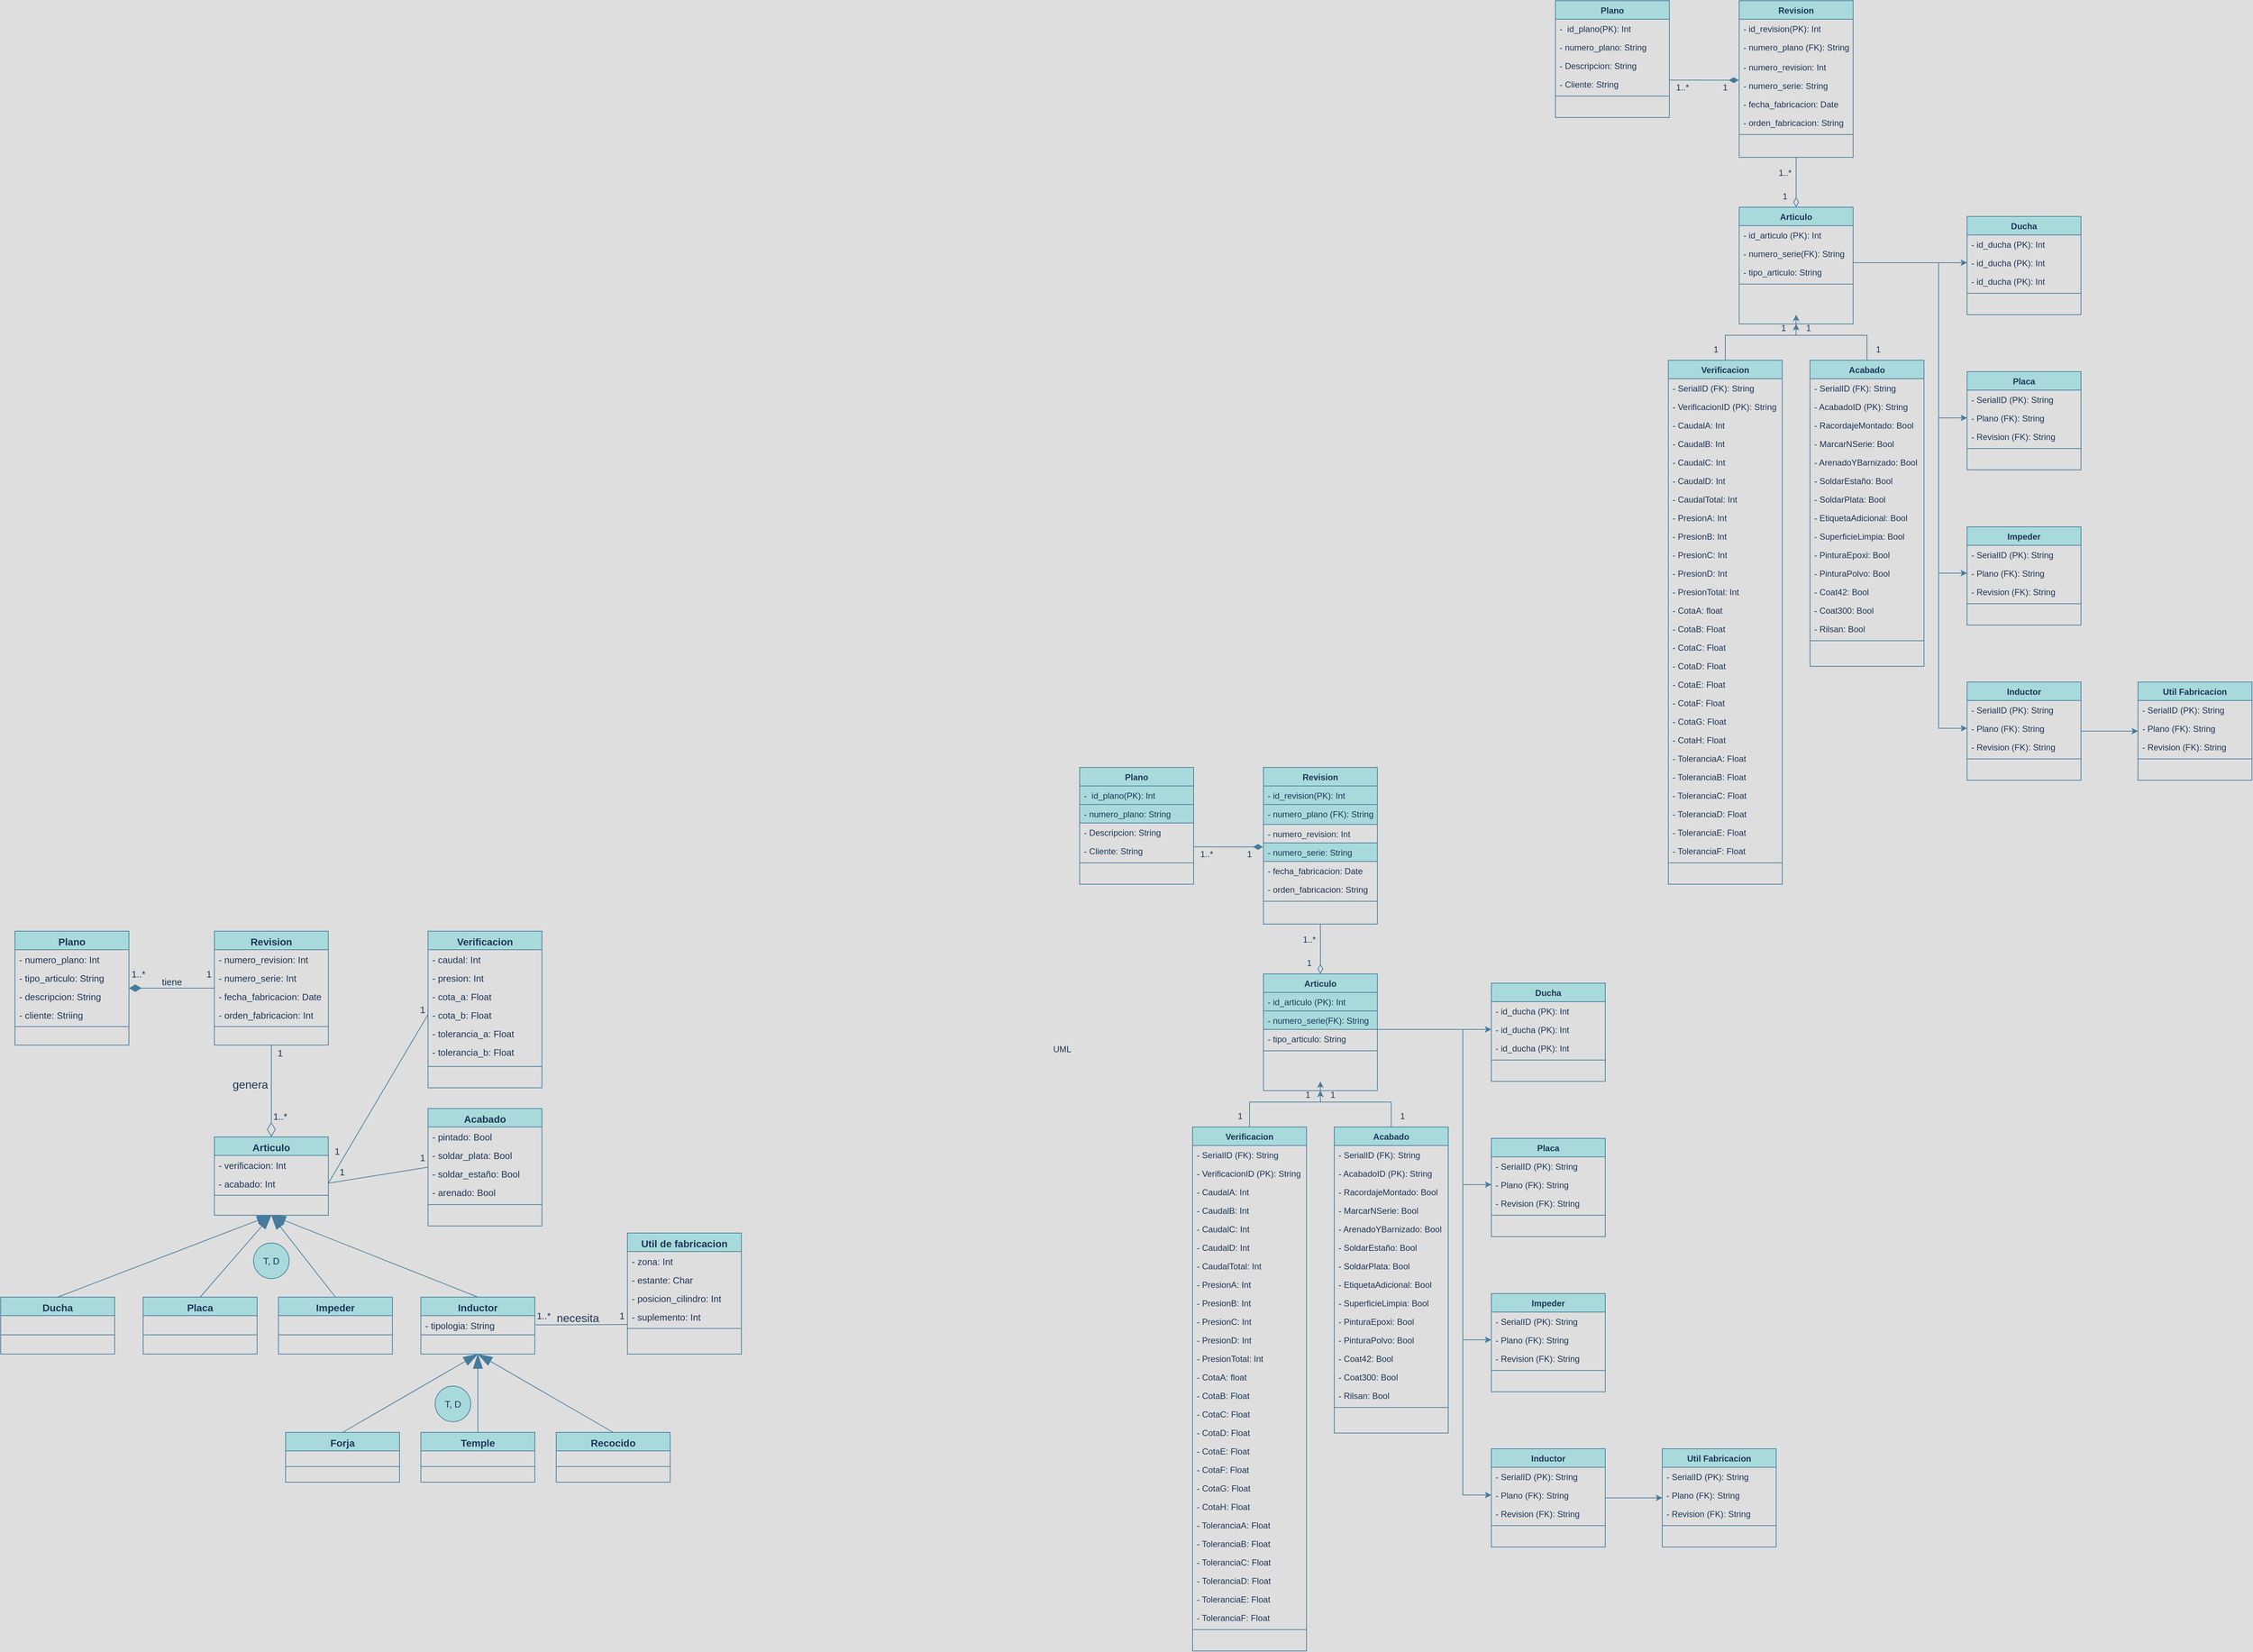 <mxfile version="22.1.18" type="device">
  <diagram id="C5RBs43oDa-KdzZeNtuy" name="Page-1">
    <mxGraphModel dx="1834" dy="2486" grid="0" gridSize="10" guides="1" tooltips="1" connect="1" arrows="1" fold="1" page="0" pageScale="1" pageWidth="827" pageHeight="1169" background="#dedede" math="0" shadow="0">
      <root>
        <mxCell id="WIyWlLk6GJQsqaUBKTNV-0" />
        <mxCell id="WIyWlLk6GJQsqaUBKTNV-1" parent="WIyWlLk6GJQsqaUBKTNV-0" />
        <mxCell id="GO6hSK4E3H7u3NQWcAPW-147" value="" style="edgeStyle=none;curved=1;rounded=0;orthogonalLoop=1;jettySize=auto;html=1;fontSize=13;startSize=15;endSize=8;entryX=0.001;entryY=0.077;entryDx=0;entryDy=0;entryPerimeter=0;endArrow=none;endFill=0;labelPosition=center;verticalLabelPosition=middle;align=center;verticalAlign=middle;startArrow=diamondThin;startFill=1;fontColor=default;labelBackgroundColor=none;strokeColor=#457B9D;" edge="1" parent="WIyWlLk6GJQsqaUBKTNV-1" source="zkfFHV4jXpPFQw0GAbJ--0" target="zkfFHV4jXpPFQw0GAbJ--21">
          <mxGeometry relative="1" as="geometry" />
        </mxCell>
        <mxCell id="GO6hSK4E3H7u3NQWcAPW-181" value="1..*" style="edgeLabel;html=1;align=center;verticalAlign=middle;resizable=0;points=[];fontSize=13;fontColor=#1D3557;rounded=0;labelBackgroundColor=none;" vertex="1" connectable="0" parent="GO6hSK4E3H7u3NQWcAPW-147">
          <mxGeometry x="-0.241" y="-1" relative="1" as="geometry">
            <mxPoint x="-33" y="-21" as="offset" />
          </mxGeometry>
        </mxCell>
        <mxCell id="GO6hSK4E3H7u3NQWcAPW-182" value="1" style="edgeLabel;html=1;align=center;verticalAlign=middle;resizable=0;points=[];fontSize=13;fontColor=#1D3557;rounded=0;labelBackgroundColor=none;" vertex="1" connectable="0" parent="GO6hSK4E3H7u3NQWcAPW-147">
          <mxGeometry x="0.321" y="1" relative="1" as="geometry">
            <mxPoint x="32" y="-19" as="offset" />
          </mxGeometry>
        </mxCell>
        <mxCell id="GO6hSK4E3H7u3NQWcAPW-183" value="tiene" style="edgeLabel;html=1;align=center;verticalAlign=middle;resizable=0;points=[];fontSize=13;fontColor=#1D3557;rounded=0;labelBackgroundColor=none;" vertex="1" connectable="0" parent="GO6hSK4E3H7u3NQWcAPW-147">
          <mxGeometry x="-0.004" y="1" relative="1" as="geometry">
            <mxPoint y="-8" as="offset" />
          </mxGeometry>
        </mxCell>
        <mxCell id="zkfFHV4jXpPFQw0GAbJ--0" value="Plano" style="swimlane;fontStyle=1;align=center;verticalAlign=top;childLayout=stackLayout;horizontal=1;startSize=26;horizontalStack=0;resizeParent=1;resizeLast=0;collapsible=1;marginBottom=0;rounded=0;shadow=0;strokeWidth=1;fontColor=#1D3557;labelBackgroundColor=none;fillColor=#A8DADC;strokeColor=#457B9D;fontSize=14;" parent="WIyWlLk6GJQsqaUBKTNV-1" vertex="1">
          <mxGeometry x="-193" width="160" height="160" as="geometry">
            <mxRectangle x="230" y="140" width="160" height="26" as="alternateBounds" />
          </mxGeometry>
        </mxCell>
        <mxCell id="zkfFHV4jXpPFQw0GAbJ--1" value="- numero_plano: Int" style="text;align=left;verticalAlign=top;spacingLeft=4;spacingRight=4;overflow=hidden;rotatable=0;points=[[0,0.5],[1,0.5]];portConstraint=eastwest;fontColor=#1D3557;rounded=0;labelBackgroundColor=none;fontSize=13;" parent="zkfFHV4jXpPFQw0GAbJ--0" vertex="1">
          <mxGeometry y="26" width="160" height="26" as="geometry" />
        </mxCell>
        <mxCell id="zkfFHV4jXpPFQw0GAbJ--2" value="- tipo_articulo: String" style="text;align=left;verticalAlign=top;spacingLeft=4;spacingRight=4;overflow=hidden;rotatable=0;points=[[0,0.5],[1,0.5]];portConstraint=eastwest;rounded=0;shadow=0;html=0;fontColor=#1D3557;labelBackgroundColor=none;fontSize=13;" parent="zkfFHV4jXpPFQw0GAbJ--0" vertex="1">
          <mxGeometry y="52" width="160" height="26" as="geometry" />
        </mxCell>
        <mxCell id="zkfFHV4jXpPFQw0GAbJ--3" value="- descripcion: String" style="text;align=left;verticalAlign=top;spacingLeft=4;spacingRight=4;overflow=hidden;rotatable=0;points=[[0,0.5],[1,0.5]];portConstraint=eastwest;rounded=0;shadow=0;html=0;fontColor=#1D3557;labelBackgroundColor=none;fontSize=13;" parent="zkfFHV4jXpPFQw0GAbJ--0" vertex="1">
          <mxGeometry y="78" width="160" height="26" as="geometry" />
        </mxCell>
        <mxCell id="Q1BvSY0IOVyOMcGLWvMA-0" value="- cliente: Striing" style="text;align=left;verticalAlign=top;spacingLeft=4;spacingRight=4;overflow=hidden;rotatable=0;points=[[0,0.5],[1,0.5]];portConstraint=eastwest;rounded=0;shadow=0;html=0;fontColor=#1D3557;labelBackgroundColor=none;fontSize=13;" parent="zkfFHV4jXpPFQw0GAbJ--0" vertex="1">
          <mxGeometry y="104" width="160" height="26" as="geometry" />
        </mxCell>
        <mxCell id="zkfFHV4jXpPFQw0GAbJ--4" value="" style="line;html=1;strokeWidth=1;align=left;verticalAlign=middle;spacingTop=-1;spacingLeft=3;spacingRight=3;rotatable=0;labelPosition=right;points=[];portConstraint=eastwest;fontColor=#1D3557;rounded=0;labelBackgroundColor=none;fillColor=#A8DADC;strokeColor=#457B9D;fontSize=13;" parent="zkfFHV4jXpPFQw0GAbJ--0" vertex="1">
          <mxGeometry y="130" width="160" height="8" as="geometry" />
        </mxCell>
        <mxCell id="zkfFHV4jXpPFQw0GAbJ--6" value="Verificacion" style="swimlane;fontStyle=1;align=center;verticalAlign=top;childLayout=stackLayout;horizontal=1;startSize=26;horizontalStack=0;resizeParent=1;resizeLast=0;collapsible=1;marginBottom=0;rounded=0;shadow=0;strokeWidth=1;fontColor=#1D3557;labelBackgroundColor=none;fillColor=#A8DADC;strokeColor=#457B9D;fontSize=14;" parent="WIyWlLk6GJQsqaUBKTNV-1" vertex="1">
          <mxGeometry x="387" width="160" height="220" as="geometry">
            <mxRectangle x="130" y="380" width="160" height="26" as="alternateBounds" />
          </mxGeometry>
        </mxCell>
        <mxCell id="Q1BvSY0IOVyOMcGLWvMA-5" value="- caudal: Int" style="text;align=left;verticalAlign=top;spacingLeft=4;spacingRight=4;overflow=hidden;rotatable=0;points=[[0,0.5],[1,0.5]];portConstraint=eastwest;fontColor=#1D3557;rounded=0;labelBackgroundColor=none;fontSize=13;" parent="zkfFHV4jXpPFQw0GAbJ--6" vertex="1">
          <mxGeometry y="26" width="160" height="26" as="geometry" />
        </mxCell>
        <mxCell id="Q1BvSY0IOVyOMcGLWvMA-10" value="- presion: Int" style="text;align=left;verticalAlign=top;spacingLeft=4;spacingRight=4;overflow=hidden;rotatable=0;points=[[0,0.5],[1,0.5]];portConstraint=eastwest;fontColor=#1D3557;rounded=0;labelBackgroundColor=none;fontSize=13;" parent="zkfFHV4jXpPFQw0GAbJ--6" vertex="1">
          <mxGeometry y="52" width="160" height="26" as="geometry" />
        </mxCell>
        <mxCell id="Q1BvSY0IOVyOMcGLWvMA-15" value="- cota_a: Float" style="text;align=left;verticalAlign=top;spacingLeft=4;spacingRight=4;overflow=hidden;rotatable=0;points=[[0,0.5],[1,0.5]];portConstraint=eastwest;fontColor=#1D3557;rounded=0;labelBackgroundColor=none;fontSize=13;" parent="zkfFHV4jXpPFQw0GAbJ--6" vertex="1">
          <mxGeometry y="78" width="160" height="26" as="geometry" />
        </mxCell>
        <mxCell id="Q1BvSY0IOVyOMcGLWvMA-16" value="- cota_b: Float" style="text;align=left;verticalAlign=top;spacingLeft=4;spacingRight=4;overflow=hidden;rotatable=0;points=[[0,0.5],[1,0.5]];portConstraint=eastwest;fontColor=#1D3557;rounded=0;labelBackgroundColor=none;fontSize=13;" parent="zkfFHV4jXpPFQw0GAbJ--6" vertex="1">
          <mxGeometry y="104" width="160" height="26" as="geometry" />
        </mxCell>
        <mxCell id="Q1BvSY0IOVyOMcGLWvMA-23" value="- tolerancia_a: Float " style="text;align=left;verticalAlign=top;spacingLeft=4;spacingRight=4;overflow=hidden;rotatable=0;points=[[0,0.5],[1,0.5]];portConstraint=eastwest;fontColor=#1D3557;rounded=0;labelBackgroundColor=none;fontSize=13;" parent="zkfFHV4jXpPFQw0GAbJ--6" vertex="1">
          <mxGeometry y="130" width="160" height="26" as="geometry" />
        </mxCell>
        <mxCell id="Q1BvSY0IOVyOMcGLWvMA-25" value="- tolerancia_b: Float" style="text;align=left;verticalAlign=top;spacingLeft=4;spacingRight=4;overflow=hidden;rotatable=0;points=[[0,0.5],[1,0.5]];portConstraint=eastwest;fontColor=#1D3557;rounded=0;labelBackgroundColor=none;fontSize=13;" parent="zkfFHV4jXpPFQw0GAbJ--6" vertex="1">
          <mxGeometry y="156" width="160" height="26" as="geometry" />
        </mxCell>
        <mxCell id="zkfFHV4jXpPFQw0GAbJ--9" value="" style="line;html=1;strokeWidth=1;align=left;verticalAlign=middle;spacingTop=-1;spacingLeft=3;spacingRight=3;rotatable=0;labelPosition=right;points=[];portConstraint=eastwest;fontColor=#1D3557;rounded=0;labelBackgroundColor=none;fillColor=#A8DADC;strokeColor=#457B9D;fontSize=13;" parent="zkfFHV4jXpPFQw0GAbJ--6" vertex="1">
          <mxGeometry y="182" width="160" height="16" as="geometry" />
        </mxCell>
        <mxCell id="zkfFHV4jXpPFQw0GAbJ--13" value="Articulo" style="swimlane;fontStyle=1;align=center;verticalAlign=top;childLayout=stackLayout;horizontal=1;startSize=26;horizontalStack=0;resizeParent=1;resizeLast=0;collapsible=1;marginBottom=0;rounded=0;shadow=0;strokeWidth=1;fontColor=#1D3557;labelBackgroundColor=none;fillColor=#A8DADC;strokeColor=#457B9D;fontSize=14;" parent="WIyWlLk6GJQsqaUBKTNV-1" vertex="1">
          <mxGeometry x="87" y="289" width="160" height="110" as="geometry">
            <mxRectangle x="340" y="380" width="170" height="26" as="alternateBounds" />
          </mxGeometry>
        </mxCell>
        <mxCell id="zkfFHV4jXpPFQw0GAbJ--14" value="- verificacion: Int" style="text;align=left;verticalAlign=top;spacingLeft=4;spacingRight=4;overflow=hidden;rotatable=0;points=[[0,0.5],[1,0.5]];portConstraint=eastwest;fontColor=#1D3557;rounded=0;labelBackgroundColor=none;fontSize=13;" parent="zkfFHV4jXpPFQw0GAbJ--13" vertex="1">
          <mxGeometry y="26" width="160" height="26" as="geometry" />
        </mxCell>
        <mxCell id="Q1BvSY0IOVyOMcGLWvMA-1" value="- acabado: Int" style="text;align=left;verticalAlign=top;spacingLeft=4;spacingRight=4;overflow=hidden;rotatable=0;points=[[0,0.5],[1,0.5]];portConstraint=eastwest;fontColor=#1D3557;rounded=0;labelBackgroundColor=none;fontSize=13;" parent="zkfFHV4jXpPFQw0GAbJ--13" vertex="1">
          <mxGeometry y="52" width="160" height="26" as="geometry" />
        </mxCell>
        <mxCell id="zkfFHV4jXpPFQw0GAbJ--15" value="" style="line;html=1;strokeWidth=1;align=left;verticalAlign=middle;spacingTop=-1;spacingLeft=3;spacingRight=3;rotatable=0;labelPosition=right;points=[];portConstraint=eastwest;fontColor=#1D3557;rounded=0;labelBackgroundColor=none;fillColor=#A8DADC;strokeColor=#457B9D;fontSize=13;" parent="zkfFHV4jXpPFQw0GAbJ--13" vertex="1">
          <mxGeometry y="78" width="160" height="8" as="geometry" />
        </mxCell>
        <mxCell id="GO6hSK4E3H7u3NQWcAPW-179" style="edgeStyle=none;curved=1;rounded=0;orthogonalLoop=1;jettySize=auto;html=1;exitX=0.5;exitY=1;exitDx=0;exitDy=0;entryX=0.5;entryY=0;entryDx=0;entryDy=0;fontSize=13;startSize=19;endSize=18;endArrow=diamondThin;endFill=0;startArrow=none;startFill=0;targetPerimeterSpacing=0;sourcePerimeterSpacing=0;fontColor=default;labelBackgroundColor=none;strokeColor=#457B9D;" edge="1" parent="WIyWlLk6GJQsqaUBKTNV-1" source="zkfFHV4jXpPFQw0GAbJ--17" target="zkfFHV4jXpPFQw0GAbJ--13">
          <mxGeometry relative="1" as="geometry" />
        </mxCell>
        <mxCell id="GO6hSK4E3H7u3NQWcAPW-201" value="genera" style="edgeLabel;html=1;align=center;verticalAlign=middle;resizable=0;points=[];fontSize=16;fontColor=#1D3557;labelBackgroundColor=none;" vertex="1" connectable="0" parent="GO6hSK4E3H7u3NQWcAPW-179">
          <mxGeometry x="-0.256" y="-1" relative="1" as="geometry">
            <mxPoint x="-29" y="7" as="offset" />
          </mxGeometry>
        </mxCell>
        <mxCell id="zkfFHV4jXpPFQw0GAbJ--17" value="Revision" style="swimlane;fontStyle=1;align=center;verticalAlign=top;childLayout=stackLayout;horizontal=1;startSize=26;horizontalStack=0;resizeParent=1;resizeLast=0;collapsible=1;marginBottom=0;rounded=0;shadow=0;strokeWidth=1;fontColor=#1D3557;labelBackgroundColor=none;fillColor=#A8DADC;strokeColor=#457B9D;fontSize=14;" parent="WIyWlLk6GJQsqaUBKTNV-1" vertex="1">
          <mxGeometry x="87" width="160" height="160" as="geometry">
            <mxRectangle x="550" y="140" width="160" height="26" as="alternateBounds" />
          </mxGeometry>
        </mxCell>
        <mxCell id="zkfFHV4jXpPFQw0GAbJ--18" value="- numero_revision: Int" style="text;align=left;verticalAlign=top;spacingLeft=4;spacingRight=4;overflow=hidden;rotatable=0;points=[[0,0.5],[1,0.5]];portConstraint=eastwest;fontColor=#1D3557;rounded=0;labelBackgroundColor=none;fontSize=13;" parent="zkfFHV4jXpPFQw0GAbJ--17" vertex="1">
          <mxGeometry y="26" width="160" height="26" as="geometry" />
        </mxCell>
        <mxCell id="zkfFHV4jXpPFQw0GAbJ--20" value="- numero_serie: Int" style="text;align=left;verticalAlign=top;spacingLeft=4;spacingRight=4;overflow=hidden;rotatable=0;points=[[0,0.5],[1,0.5]];portConstraint=eastwest;rounded=0;shadow=0;html=0;fontColor=#1D3557;labelBackgroundColor=none;fontSize=13;" parent="zkfFHV4jXpPFQw0GAbJ--17" vertex="1">
          <mxGeometry y="52" width="160" height="26" as="geometry" />
        </mxCell>
        <mxCell id="zkfFHV4jXpPFQw0GAbJ--21" value="- fecha_fabricacion: Date" style="text;align=left;verticalAlign=top;spacingLeft=4;spacingRight=4;overflow=hidden;rotatable=0;points=[[0,0.5],[1,0.5]];portConstraint=eastwest;rounded=0;shadow=0;html=0;fontColor=#1D3557;labelBackgroundColor=none;fontSize=13;" parent="zkfFHV4jXpPFQw0GAbJ--17" vertex="1">
          <mxGeometry y="78" width="160" height="26" as="geometry" />
        </mxCell>
        <mxCell id="zkfFHV4jXpPFQw0GAbJ--22" value="- orden_fabricacion: Int" style="text;align=left;verticalAlign=top;spacingLeft=4;spacingRight=4;overflow=hidden;rotatable=0;points=[[0,0.5],[1,0.5]];portConstraint=eastwest;rounded=0;shadow=0;html=0;fontColor=#1D3557;labelBackgroundColor=none;fontSize=13;" parent="zkfFHV4jXpPFQw0GAbJ--17" vertex="1">
          <mxGeometry y="104" width="160" height="26" as="geometry" />
        </mxCell>
        <mxCell id="zkfFHV4jXpPFQw0GAbJ--23" value="" style="line;html=1;strokeWidth=1;align=left;verticalAlign=middle;spacingTop=-1;spacingLeft=3;spacingRight=3;rotatable=0;labelPosition=right;points=[];portConstraint=eastwest;fontColor=#1D3557;rounded=0;labelBackgroundColor=none;fillColor=#A8DADC;strokeColor=#457B9D;fontSize=13;" parent="zkfFHV4jXpPFQw0GAbJ--17" vertex="1">
          <mxGeometry y="130" width="160" height="8" as="geometry" />
        </mxCell>
        <mxCell id="Q1BvSY0IOVyOMcGLWvMA-74" value="Plano" style="swimlane;fontStyle=1;align=center;verticalAlign=top;childLayout=stackLayout;horizontal=1;startSize=26;horizontalStack=0;resizeParent=1;resizeLast=0;collapsible=1;marginBottom=0;rounded=0;shadow=0;strokeWidth=1;labelBackgroundColor=none;fillColor=#A8DADC;strokeColor=#457B9D;fontColor=#1D3557;" parent="WIyWlLk6GJQsqaUBKTNV-1" vertex="1">
          <mxGeometry x="1302" y="-230" width="160" height="164" as="geometry">
            <mxRectangle x="230" y="140" width="160" height="26" as="alternateBounds" />
          </mxGeometry>
        </mxCell>
        <mxCell id="Q1BvSY0IOVyOMcGLWvMA-203" value="-  id_plano(PK): Int" style="text;align=left;verticalAlign=top;spacingLeft=4;spacingRight=4;overflow=hidden;rotatable=0;points=[[0,0.5],[1,0.5]];portConstraint=eastwest;fillColor=#A8DADC;strokeColor=#457B9D;fontColor=#1D3557;rounded=0;labelBackgroundColor=none;" parent="Q1BvSY0IOVyOMcGLWvMA-74" vertex="1">
          <mxGeometry y="26" width="160" height="26" as="geometry" />
        </mxCell>
        <mxCell id="Q1BvSY0IOVyOMcGLWvMA-206" value="- numero_plano: String" style="text;align=left;verticalAlign=top;spacingLeft=4;spacingRight=4;overflow=hidden;rotatable=0;points=[[0,0.5],[1,0.5]];portConstraint=eastwest;rounded=0;shadow=0;html=0;fillColor=#A8DADC;fontColor=#1D3557;strokeColor=#457B9D;labelBackgroundColor=none;" parent="Q1BvSY0IOVyOMcGLWvMA-74" vertex="1">
          <mxGeometry y="52" width="160" height="26" as="geometry" />
        </mxCell>
        <mxCell id="Q1BvSY0IOVyOMcGLWvMA-77" value="- Descripcion: String" style="text;align=left;verticalAlign=top;spacingLeft=4;spacingRight=4;overflow=hidden;rotatable=0;points=[[0,0.5],[1,0.5]];portConstraint=eastwest;rounded=0;shadow=0;html=0;labelBackgroundColor=none;fontColor=#1D3557;" parent="Q1BvSY0IOVyOMcGLWvMA-74" vertex="1">
          <mxGeometry y="78" width="160" height="26" as="geometry" />
        </mxCell>
        <mxCell id="Q1BvSY0IOVyOMcGLWvMA-78" value="- Cliente: String" style="text;align=left;verticalAlign=top;spacingLeft=4;spacingRight=4;overflow=hidden;rotatable=0;points=[[0,0.5],[1,0.5]];portConstraint=eastwest;rounded=0;shadow=0;html=0;labelBackgroundColor=none;fontColor=#1D3557;" parent="Q1BvSY0IOVyOMcGLWvMA-74" vertex="1">
          <mxGeometry y="104" width="160" height="26" as="geometry" />
        </mxCell>
        <mxCell id="Q1BvSY0IOVyOMcGLWvMA-79" value="" style="line;html=1;strokeWidth=1;align=left;verticalAlign=middle;spacingTop=-1;spacingLeft=3;spacingRight=3;rotatable=0;labelPosition=right;points=[];portConstraint=eastwest;rounded=0;labelBackgroundColor=none;fillColor=#A8DADC;strokeColor=#457B9D;fontColor=#1D3557;" parent="Q1BvSY0IOVyOMcGLWvMA-74" vertex="1">
          <mxGeometry y="130" width="160" height="8" as="geometry" />
        </mxCell>
        <mxCell id="Q1BvSY0IOVyOMcGLWvMA-154" style="edgeStyle=orthogonalEdgeStyle;rounded=0;orthogonalLoop=1;jettySize=auto;html=1;exitX=0.5;exitY=0;exitDx=0;exitDy=0;entryX=0.5;entryY=1;entryDx=0;entryDy=0;labelBackgroundColor=none;strokeColor=#457B9D;fontColor=default;" parent="WIyWlLk6GJQsqaUBKTNV-1" source="Q1BvSY0IOVyOMcGLWvMA-80" target="Q1BvSY0IOVyOMcGLWvMA-108" edge="1">
          <mxGeometry relative="1" as="geometry">
            <Array as="points">
              <mxPoint x="1541" y="240" />
              <mxPoint x="1640" y="240" />
            </Array>
          </mxGeometry>
        </mxCell>
        <mxCell id="Q1BvSY0IOVyOMcGLWvMA-80" value="Verificacion" style="swimlane;fontStyle=1;align=center;verticalAlign=top;childLayout=stackLayout;horizontal=1;startSize=26;horizontalStack=0;resizeParent=1;resizeLast=0;collapsible=1;marginBottom=0;rounded=0;shadow=0;strokeWidth=1;labelBackgroundColor=none;fillColor=#A8DADC;strokeColor=#457B9D;fontColor=#1D3557;" parent="WIyWlLk6GJQsqaUBKTNV-1" vertex="1">
          <mxGeometry x="1460.5" y="275" width="160" height="736" as="geometry">
            <mxRectangle x="130" y="380" width="160" height="26" as="alternateBounds" />
          </mxGeometry>
        </mxCell>
        <mxCell id="Q1BvSY0IOVyOMcGLWvMA-81" value="- SerialID (FK): String" style="text;align=left;verticalAlign=top;spacingLeft=4;spacingRight=4;overflow=hidden;rotatable=0;points=[[0,0.5],[1,0.5]];portConstraint=eastwest;rounded=0;labelBackgroundColor=none;fontColor=#1D3557;" parent="Q1BvSY0IOVyOMcGLWvMA-80" vertex="1">
          <mxGeometry y="26" width="160" height="26" as="geometry" />
        </mxCell>
        <mxCell id="Q1BvSY0IOVyOMcGLWvMA-82" value="- VerificacionID (PK): String" style="text;align=left;verticalAlign=top;spacingLeft=4;spacingRight=4;overflow=hidden;rotatable=0;points=[[0,0.5],[1,0.5]];portConstraint=eastwest;rounded=0;labelBackgroundColor=none;fontColor=#1D3557;" parent="Q1BvSY0IOVyOMcGLWvMA-80" vertex="1">
          <mxGeometry y="52" width="160" height="26" as="geometry" />
        </mxCell>
        <mxCell id="Q1BvSY0IOVyOMcGLWvMA-83" value="- CaudalA: Int" style="text;align=left;verticalAlign=top;spacingLeft=4;spacingRight=4;overflow=hidden;rotatable=0;points=[[0,0.5],[1,0.5]];portConstraint=eastwest;rounded=0;labelBackgroundColor=none;fontColor=#1D3557;" parent="Q1BvSY0IOVyOMcGLWvMA-80" vertex="1">
          <mxGeometry y="78" width="160" height="26" as="geometry" />
        </mxCell>
        <mxCell id="Q1BvSY0IOVyOMcGLWvMA-84" value="- CaudalB: Int" style="text;align=left;verticalAlign=top;spacingLeft=4;spacingRight=4;overflow=hidden;rotatable=0;points=[[0,0.5],[1,0.5]];portConstraint=eastwest;rounded=0;labelBackgroundColor=none;fontColor=#1D3557;" parent="Q1BvSY0IOVyOMcGLWvMA-80" vertex="1">
          <mxGeometry y="104" width="160" height="26" as="geometry" />
        </mxCell>
        <mxCell id="Q1BvSY0IOVyOMcGLWvMA-85" value="- CaudalC: Int" style="text;align=left;verticalAlign=top;spacingLeft=4;spacingRight=4;overflow=hidden;rotatable=0;points=[[0,0.5],[1,0.5]];portConstraint=eastwest;rounded=0;labelBackgroundColor=none;fontColor=#1D3557;" parent="Q1BvSY0IOVyOMcGLWvMA-80" vertex="1">
          <mxGeometry y="130" width="160" height="26" as="geometry" />
        </mxCell>
        <mxCell id="Q1BvSY0IOVyOMcGLWvMA-86" value="- CaudalD: Int" style="text;align=left;verticalAlign=top;spacingLeft=4;spacingRight=4;overflow=hidden;rotatable=0;points=[[0,0.5],[1,0.5]];portConstraint=eastwest;rounded=0;labelBackgroundColor=none;fontColor=#1D3557;" parent="Q1BvSY0IOVyOMcGLWvMA-80" vertex="1">
          <mxGeometry y="156" width="160" height="26" as="geometry" />
        </mxCell>
        <mxCell id="Q1BvSY0IOVyOMcGLWvMA-87" value="- CaudalTotal: Int" style="text;align=left;verticalAlign=top;spacingLeft=4;spacingRight=4;overflow=hidden;rotatable=0;points=[[0,0.5],[1,0.5]];portConstraint=eastwest;rounded=0;labelBackgroundColor=none;fontColor=#1D3557;" parent="Q1BvSY0IOVyOMcGLWvMA-80" vertex="1">
          <mxGeometry y="182" width="160" height="26" as="geometry" />
        </mxCell>
        <mxCell id="Q1BvSY0IOVyOMcGLWvMA-88" value="- PresionA: Int" style="text;align=left;verticalAlign=top;spacingLeft=4;spacingRight=4;overflow=hidden;rotatable=0;points=[[0,0.5],[1,0.5]];portConstraint=eastwest;rounded=0;labelBackgroundColor=none;fontColor=#1D3557;" parent="Q1BvSY0IOVyOMcGLWvMA-80" vertex="1">
          <mxGeometry y="208" width="160" height="26" as="geometry" />
        </mxCell>
        <mxCell id="Q1BvSY0IOVyOMcGLWvMA-89" value="- PresionB: Int" style="text;align=left;verticalAlign=top;spacingLeft=4;spacingRight=4;overflow=hidden;rotatable=0;points=[[0,0.5],[1,0.5]];portConstraint=eastwest;rounded=0;labelBackgroundColor=none;fontColor=#1D3557;" parent="Q1BvSY0IOVyOMcGLWvMA-80" vertex="1">
          <mxGeometry y="234" width="160" height="26" as="geometry" />
        </mxCell>
        <mxCell id="Q1BvSY0IOVyOMcGLWvMA-90" value="- PresionC: Int" style="text;align=left;verticalAlign=top;spacingLeft=4;spacingRight=4;overflow=hidden;rotatable=0;points=[[0,0.5],[1,0.5]];portConstraint=eastwest;rounded=0;labelBackgroundColor=none;fontColor=#1D3557;" parent="Q1BvSY0IOVyOMcGLWvMA-80" vertex="1">
          <mxGeometry y="260" width="160" height="26" as="geometry" />
        </mxCell>
        <mxCell id="Q1BvSY0IOVyOMcGLWvMA-91" value="- PresionD: Int" style="text;align=left;verticalAlign=top;spacingLeft=4;spacingRight=4;overflow=hidden;rotatable=0;points=[[0,0.5],[1,0.5]];portConstraint=eastwest;rounded=0;labelBackgroundColor=none;fontColor=#1D3557;" parent="Q1BvSY0IOVyOMcGLWvMA-80" vertex="1">
          <mxGeometry y="286" width="160" height="26" as="geometry" />
        </mxCell>
        <mxCell id="Q1BvSY0IOVyOMcGLWvMA-92" value="- PresionTotal: Int" style="text;align=left;verticalAlign=top;spacingLeft=4;spacingRight=4;overflow=hidden;rotatable=0;points=[[0,0.5],[1,0.5]];portConstraint=eastwest;rounded=0;labelBackgroundColor=none;fontColor=#1D3557;" parent="Q1BvSY0IOVyOMcGLWvMA-80" vertex="1">
          <mxGeometry y="312" width="160" height="26" as="geometry" />
        </mxCell>
        <mxCell id="Q1BvSY0IOVyOMcGLWvMA-93" value="- CotaA: float" style="text;align=left;verticalAlign=top;spacingLeft=4;spacingRight=4;overflow=hidden;rotatable=0;points=[[0,0.5],[1,0.5]];portConstraint=eastwest;rounded=0;labelBackgroundColor=none;fontColor=#1D3557;" parent="Q1BvSY0IOVyOMcGLWvMA-80" vertex="1">
          <mxGeometry y="338" width="160" height="26" as="geometry" />
        </mxCell>
        <mxCell id="Q1BvSY0IOVyOMcGLWvMA-94" value="- CotaB: Float" style="text;align=left;verticalAlign=top;spacingLeft=4;spacingRight=4;overflow=hidden;rotatable=0;points=[[0,0.5],[1,0.5]];portConstraint=eastwest;rounded=0;labelBackgroundColor=none;fontColor=#1D3557;" parent="Q1BvSY0IOVyOMcGLWvMA-80" vertex="1">
          <mxGeometry y="364" width="160" height="26" as="geometry" />
        </mxCell>
        <mxCell id="Q1BvSY0IOVyOMcGLWvMA-95" value="- CotaC: Float" style="text;align=left;verticalAlign=top;spacingLeft=4;spacingRight=4;overflow=hidden;rotatable=0;points=[[0,0.5],[1,0.5]];portConstraint=eastwest;rounded=0;labelBackgroundColor=none;fontColor=#1D3557;" parent="Q1BvSY0IOVyOMcGLWvMA-80" vertex="1">
          <mxGeometry y="390" width="160" height="26" as="geometry" />
        </mxCell>
        <mxCell id="Q1BvSY0IOVyOMcGLWvMA-96" value="- CotaD: Float" style="text;align=left;verticalAlign=top;spacingLeft=4;spacingRight=4;overflow=hidden;rotatable=0;points=[[0,0.5],[1,0.5]];portConstraint=eastwest;rounded=0;labelBackgroundColor=none;fontColor=#1D3557;" parent="Q1BvSY0IOVyOMcGLWvMA-80" vertex="1">
          <mxGeometry y="416" width="160" height="26" as="geometry" />
        </mxCell>
        <mxCell id="Q1BvSY0IOVyOMcGLWvMA-97" value="- CotaE: Float" style="text;align=left;verticalAlign=top;spacingLeft=4;spacingRight=4;overflow=hidden;rotatable=0;points=[[0,0.5],[1,0.5]];portConstraint=eastwest;rounded=0;labelBackgroundColor=none;fontColor=#1D3557;" parent="Q1BvSY0IOVyOMcGLWvMA-80" vertex="1">
          <mxGeometry y="442" width="160" height="26" as="geometry" />
        </mxCell>
        <mxCell id="Q1BvSY0IOVyOMcGLWvMA-98" value="- CotaF: Float" style="text;align=left;verticalAlign=top;spacingLeft=4;spacingRight=4;overflow=hidden;rotatable=0;points=[[0,0.5],[1,0.5]];portConstraint=eastwest;rounded=0;labelBackgroundColor=none;fontColor=#1D3557;" parent="Q1BvSY0IOVyOMcGLWvMA-80" vertex="1">
          <mxGeometry y="468" width="160" height="26" as="geometry" />
        </mxCell>
        <mxCell id="Q1BvSY0IOVyOMcGLWvMA-99" value="- CotaG: Float" style="text;align=left;verticalAlign=top;spacingLeft=4;spacingRight=4;overflow=hidden;rotatable=0;points=[[0,0.5],[1,0.5]];portConstraint=eastwest;rounded=0;labelBackgroundColor=none;fontColor=#1D3557;" parent="Q1BvSY0IOVyOMcGLWvMA-80" vertex="1">
          <mxGeometry y="494" width="160" height="26" as="geometry" />
        </mxCell>
        <mxCell id="Q1BvSY0IOVyOMcGLWvMA-100" value="- CotaH: Float" style="text;align=left;verticalAlign=top;spacingLeft=4;spacingRight=4;overflow=hidden;rotatable=0;points=[[0,0.5],[1,0.5]];portConstraint=eastwest;rounded=0;labelBackgroundColor=none;fontColor=#1D3557;" parent="Q1BvSY0IOVyOMcGLWvMA-80" vertex="1">
          <mxGeometry y="520" width="160" height="26" as="geometry" />
        </mxCell>
        <mxCell id="Q1BvSY0IOVyOMcGLWvMA-101" value="- ToleranciaA: Float" style="text;align=left;verticalAlign=top;spacingLeft=4;spacingRight=4;overflow=hidden;rotatable=0;points=[[0,0.5],[1,0.5]];portConstraint=eastwest;rounded=0;labelBackgroundColor=none;fontColor=#1D3557;" parent="Q1BvSY0IOVyOMcGLWvMA-80" vertex="1">
          <mxGeometry y="546" width="160" height="26" as="geometry" />
        </mxCell>
        <mxCell id="Q1BvSY0IOVyOMcGLWvMA-102" value="- ToleranciaB: Float" style="text;align=left;verticalAlign=top;spacingLeft=4;spacingRight=4;overflow=hidden;rotatable=0;points=[[0,0.5],[1,0.5]];portConstraint=eastwest;rounded=0;labelBackgroundColor=none;fontColor=#1D3557;" parent="Q1BvSY0IOVyOMcGLWvMA-80" vertex="1">
          <mxGeometry y="572" width="160" height="26" as="geometry" />
        </mxCell>
        <mxCell id="Q1BvSY0IOVyOMcGLWvMA-103" value="- ToleranciaC: Float" style="text;align=left;verticalAlign=top;spacingLeft=4;spacingRight=4;overflow=hidden;rotatable=0;points=[[0,0.5],[1,0.5]];portConstraint=eastwest;rounded=0;labelBackgroundColor=none;fontColor=#1D3557;" parent="Q1BvSY0IOVyOMcGLWvMA-80" vertex="1">
          <mxGeometry y="598" width="160" height="26" as="geometry" />
        </mxCell>
        <mxCell id="Q1BvSY0IOVyOMcGLWvMA-104" value="- ToleranciaD: Float" style="text;align=left;verticalAlign=top;spacingLeft=4;spacingRight=4;overflow=hidden;rotatable=0;points=[[0,0.5],[1,0.5]];portConstraint=eastwest;rounded=0;labelBackgroundColor=none;fontColor=#1D3557;" parent="Q1BvSY0IOVyOMcGLWvMA-80" vertex="1">
          <mxGeometry y="624" width="160" height="26" as="geometry" />
        </mxCell>
        <mxCell id="Q1BvSY0IOVyOMcGLWvMA-105" value="- ToleranciaE: Float" style="text;align=left;verticalAlign=top;spacingLeft=4;spacingRight=4;overflow=hidden;rotatable=0;points=[[0,0.5],[1,0.5]];portConstraint=eastwest;rounded=0;labelBackgroundColor=none;fontColor=#1D3557;" parent="Q1BvSY0IOVyOMcGLWvMA-80" vertex="1">
          <mxGeometry y="650" width="160" height="26" as="geometry" />
        </mxCell>
        <mxCell id="Q1BvSY0IOVyOMcGLWvMA-106" value="- ToleranciaF: Float" style="text;align=left;verticalAlign=top;spacingLeft=4;spacingRight=4;overflow=hidden;rotatable=0;points=[[0,0.5],[1,0.5]];portConstraint=eastwest;rounded=0;labelBackgroundColor=none;fontColor=#1D3557;" parent="Q1BvSY0IOVyOMcGLWvMA-80" vertex="1">
          <mxGeometry y="676" width="160" height="26" as="geometry" />
        </mxCell>
        <mxCell id="Q1BvSY0IOVyOMcGLWvMA-107" value="" style="line;html=1;strokeWidth=1;align=left;verticalAlign=middle;spacingTop=-1;spacingLeft=3;spacingRight=3;rotatable=0;labelPosition=right;points=[];portConstraint=eastwest;rounded=0;labelBackgroundColor=none;fillColor=#A8DADC;strokeColor=#457B9D;fontColor=#1D3557;" parent="Q1BvSY0IOVyOMcGLWvMA-80" vertex="1">
          <mxGeometry y="702" width="160" height="8" as="geometry" />
        </mxCell>
        <mxCell id="Q1BvSY0IOVyOMcGLWvMA-108" value="Articulo" style="swimlane;fontStyle=1;align=center;verticalAlign=top;childLayout=stackLayout;horizontal=1;startSize=26;horizontalStack=0;resizeParent=1;resizeLast=0;collapsible=1;marginBottom=0;rounded=0;shadow=0;strokeWidth=1;labelBackgroundColor=none;fillColor=#A8DADC;strokeColor=#457B9D;fontColor=#1D3557;" parent="WIyWlLk6GJQsqaUBKTNV-1" vertex="1">
          <mxGeometry x="1560" y="60" width="160" height="164" as="geometry">
            <mxRectangle x="340" y="380" width="170" height="26" as="alternateBounds" />
          </mxGeometry>
        </mxCell>
        <mxCell id="Q1BvSY0IOVyOMcGLWvMA-109" value="- id_articulo (PK): Int" style="text;align=left;verticalAlign=top;spacingLeft=4;spacingRight=4;overflow=hidden;rotatable=0;points=[[0,0.5],[1,0.5]];portConstraint=eastwest;fillColor=#A8DADC;strokeColor=#457B9D;fontColor=#1D3557;rounded=0;labelBackgroundColor=none;" parent="Q1BvSY0IOVyOMcGLWvMA-108" vertex="1">
          <mxGeometry y="26" width="160" height="26" as="geometry" />
        </mxCell>
        <mxCell id="Q1BvSY0IOVyOMcGLWvMA-207" value="- numero_serie(FK): String" style="text;align=left;verticalAlign=top;spacingLeft=4;spacingRight=4;overflow=hidden;rotatable=0;points=[[0,0.5],[1,0.5]];portConstraint=eastwest;fillColor=#A8DADC;strokeColor=#457B9D;fontColor=#1D3557;rounded=0;labelBackgroundColor=none;" parent="Q1BvSY0IOVyOMcGLWvMA-108" vertex="1">
          <mxGeometry y="52" width="160" height="26" as="geometry" />
        </mxCell>
        <mxCell id="Q1BvSY0IOVyOMcGLWvMA-76" value="- tipo_articulo: String" style="text;align=left;verticalAlign=top;spacingLeft=4;spacingRight=4;overflow=hidden;rotatable=0;points=[[0,0.5],[1,0.5]];portConstraint=eastwest;rounded=0;shadow=0;html=0;labelBackgroundColor=none;fontColor=#1D3557;" parent="Q1BvSY0IOVyOMcGLWvMA-108" vertex="1">
          <mxGeometry y="78" width="160" height="26" as="geometry" />
        </mxCell>
        <mxCell id="Q1BvSY0IOVyOMcGLWvMA-112" value="" style="line;html=1;strokeWidth=1;align=left;verticalAlign=middle;spacingTop=-1;spacingLeft=3;spacingRight=3;rotatable=0;labelPosition=right;points=[];portConstraint=eastwest;rounded=0;labelBackgroundColor=none;fillColor=#A8DADC;strokeColor=#457B9D;fontColor=#1D3557;" parent="Q1BvSY0IOVyOMcGLWvMA-108" vertex="1">
          <mxGeometry y="104" width="160" height="8" as="geometry" />
        </mxCell>
        <mxCell id="Q1BvSY0IOVyOMcGLWvMA-113" value="Revision" style="swimlane;fontStyle=1;align=center;verticalAlign=top;childLayout=stackLayout;horizontal=1;startSize=26;horizontalStack=0;resizeParent=1;resizeLast=0;collapsible=1;marginBottom=0;rounded=0;shadow=0;strokeWidth=1;labelBackgroundColor=none;fillColor=#A8DADC;strokeColor=#457B9D;fontColor=#1D3557;" parent="WIyWlLk6GJQsqaUBKTNV-1" vertex="1">
          <mxGeometry x="1560" y="-230" width="160" height="220" as="geometry">
            <mxRectangle x="550" y="140" width="160" height="26" as="alternateBounds" />
          </mxGeometry>
        </mxCell>
        <mxCell id="Q1BvSY0IOVyOMcGLWvMA-193" value="- id_revision(PK): Int" style="text;align=left;verticalAlign=top;spacingLeft=4;spacingRight=4;overflow=hidden;rotatable=0;points=[[0,0.5],[1,0.5]];portConstraint=eastwest;fillColor=#A8DADC;strokeColor=#457B9D;fontColor=#1D3557;rounded=0;labelBackgroundColor=none;" parent="Q1BvSY0IOVyOMcGLWvMA-113" vertex="1">
          <mxGeometry y="26" width="160" height="26" as="geometry" />
        </mxCell>
        <mxCell id="Q1BvSY0IOVyOMcGLWvMA-115" value="- numero_plano (FK): String" style="text;align=left;verticalAlign=top;spacingLeft=4;spacingRight=4;overflow=hidden;rotatable=0;points=[[0,0.5],[1,0.5]];portConstraint=eastwest;rounded=0;shadow=0;html=0;fillColor=#A8DADC;strokeColor=#457B9D;fontColor=#1D3557;labelBackgroundColor=none;" parent="Q1BvSY0IOVyOMcGLWvMA-113" vertex="1">
          <mxGeometry y="52" width="160" height="28" as="geometry" />
        </mxCell>
        <mxCell id="Q1BvSY0IOVyOMcGLWvMA-205" value="- numero_revision: Int" style="text;align=left;verticalAlign=top;spacingLeft=4;spacingRight=4;overflow=hidden;rotatable=0;points=[[0,0.5],[1,0.5]];portConstraint=eastwest;rounded=0;labelBackgroundColor=none;fontColor=#1D3557;" parent="Q1BvSY0IOVyOMcGLWvMA-113" vertex="1">
          <mxGeometry y="80" width="160" height="26" as="geometry" />
        </mxCell>
        <mxCell id="Q1BvSY0IOVyOMcGLWvMA-204" value="- numero_serie: String" style="text;align=left;verticalAlign=top;spacingLeft=4;spacingRight=4;overflow=hidden;rotatable=0;points=[[0,0.5],[1,0.5]];portConstraint=eastwest;fillColor=#A8DADC;strokeColor=#457B9D;fontColor=#1D3557;rounded=0;labelBackgroundColor=none;" parent="Q1BvSY0IOVyOMcGLWvMA-113" vertex="1">
          <mxGeometry y="106" width="160" height="26" as="geometry" />
        </mxCell>
        <mxCell id="Q1BvSY0IOVyOMcGLWvMA-150" style="edgeStyle=orthogonalEdgeStyle;rounded=0;orthogonalLoop=1;jettySize=auto;html=1;exitX=1;exitY=0.5;exitDx=0;exitDy=0;labelBackgroundColor=none;strokeColor=#457B9D;fontColor=default;" parent="Q1BvSY0IOVyOMcGLWvMA-113" edge="1">
          <mxGeometry relative="1" as="geometry">
            <mxPoint x="160.2" y="90.8" as="targetPoint" />
            <mxPoint x="160" y="91" as="sourcePoint" />
          </mxGeometry>
        </mxCell>
        <mxCell id="Q1BvSY0IOVyOMcGLWvMA-117" value="- fecha_fabricacion: Date" style="text;align=left;verticalAlign=top;spacingLeft=4;spacingRight=4;overflow=hidden;rotatable=0;points=[[0,0.5],[1,0.5]];portConstraint=eastwest;rounded=0;shadow=0;html=0;labelBackgroundColor=none;fontColor=#1D3557;" parent="Q1BvSY0IOVyOMcGLWvMA-113" vertex="1">
          <mxGeometry y="132" width="160" height="26" as="geometry" />
        </mxCell>
        <mxCell id="Q1BvSY0IOVyOMcGLWvMA-118" value="- orden_fabricacion: String" style="text;align=left;verticalAlign=top;spacingLeft=4;spacingRight=4;overflow=hidden;rotatable=0;points=[[0,0.5],[1,0.5]];portConstraint=eastwest;rounded=0;shadow=0;html=0;labelBackgroundColor=none;fontColor=#1D3557;" parent="Q1BvSY0IOVyOMcGLWvMA-113" vertex="1">
          <mxGeometry y="158" width="160" height="26" as="geometry" />
        </mxCell>
        <mxCell id="Q1BvSY0IOVyOMcGLWvMA-119" value="" style="line;html=1;strokeWidth=1;align=left;verticalAlign=middle;spacingTop=-1;spacingLeft=3;spacingRight=3;rotatable=0;labelPosition=right;points=[];portConstraint=eastwest;rounded=0;labelBackgroundColor=none;fillColor=#A8DADC;strokeColor=#457B9D;fontColor=#1D3557;" parent="Q1BvSY0IOVyOMcGLWvMA-113" vertex="1">
          <mxGeometry y="184" width="160" height="8" as="geometry" />
        </mxCell>
        <mxCell id="Q1BvSY0IOVyOMcGLWvMA-161" style="edgeStyle=orthogonalEdgeStyle;rounded=0;orthogonalLoop=1;jettySize=auto;html=1;exitX=0.5;exitY=0;exitDx=0;exitDy=0;entryX=0.5;entryY=1;entryDx=0;entryDy=0;labelBackgroundColor=none;strokeColor=#457B9D;fontColor=default;" parent="WIyWlLk6GJQsqaUBKTNV-1" edge="1">
          <mxGeometry relative="1" as="geometry">
            <mxPoint x="1739.5" y="275" as="sourcePoint" />
            <mxPoint x="1640" y="211" as="targetPoint" />
            <Array as="points">
              <mxPoint x="1740" y="240" />
              <mxPoint x="1640" y="240" />
            </Array>
          </mxGeometry>
        </mxCell>
        <mxCell id="Q1BvSY0IOVyOMcGLWvMA-124" value="Acabado" style="swimlane;fontStyle=1;align=center;verticalAlign=top;childLayout=stackLayout;horizontal=1;startSize=26;horizontalStack=0;resizeParent=1;resizeLast=0;collapsible=1;marginBottom=0;rounded=0;shadow=0;strokeWidth=1;labelBackgroundColor=none;fillColor=#A8DADC;strokeColor=#457B9D;fontColor=#1D3557;" parent="WIyWlLk6GJQsqaUBKTNV-1" vertex="1">
          <mxGeometry x="1659.5" y="275" width="160" height="430" as="geometry">
            <mxRectangle x="130" y="380" width="160" height="26" as="alternateBounds" />
          </mxGeometry>
        </mxCell>
        <mxCell id="Q1BvSY0IOVyOMcGLWvMA-125" value="- SerialID (FK): String" style="text;align=left;verticalAlign=top;spacingLeft=4;spacingRight=4;overflow=hidden;rotatable=0;points=[[0,0.5],[1,0.5]];portConstraint=eastwest;rounded=0;labelBackgroundColor=none;fontColor=#1D3557;" parent="Q1BvSY0IOVyOMcGLWvMA-124" vertex="1">
          <mxGeometry y="26" width="160" height="26" as="geometry" />
        </mxCell>
        <mxCell id="Q1BvSY0IOVyOMcGLWvMA-126" value="- AcabadoID (PK): String" style="text;align=left;verticalAlign=top;spacingLeft=4;spacingRight=4;overflow=hidden;rotatable=0;points=[[0,0.5],[1,0.5]];portConstraint=eastwest;rounded=0;labelBackgroundColor=none;fontColor=#1D3557;" parent="Q1BvSY0IOVyOMcGLWvMA-124" vertex="1">
          <mxGeometry y="52" width="160" height="26" as="geometry" />
        </mxCell>
        <mxCell id="Q1BvSY0IOVyOMcGLWvMA-127" value="- RacordajeMontado: Bool" style="text;align=left;verticalAlign=top;spacingLeft=4;spacingRight=4;overflow=hidden;rotatable=0;points=[[0,0.5],[1,0.5]];portConstraint=eastwest;rounded=0;labelBackgroundColor=none;fontColor=#1D3557;" parent="Q1BvSY0IOVyOMcGLWvMA-124" vertex="1">
          <mxGeometry y="78" width="160" height="26" as="geometry" />
        </mxCell>
        <mxCell id="Q1BvSY0IOVyOMcGLWvMA-128" value="- MarcarNSerie: Bool" style="text;align=left;verticalAlign=top;spacingLeft=4;spacingRight=4;overflow=hidden;rotatable=0;points=[[0,0.5],[1,0.5]];portConstraint=eastwest;rounded=0;labelBackgroundColor=none;fontColor=#1D3557;" parent="Q1BvSY0IOVyOMcGLWvMA-124" vertex="1">
          <mxGeometry y="104" width="160" height="26" as="geometry" />
        </mxCell>
        <mxCell id="Q1BvSY0IOVyOMcGLWvMA-129" value="- ArenadoYBarnizado: Bool" style="text;align=left;verticalAlign=top;spacingLeft=4;spacingRight=4;overflow=hidden;rotatable=0;points=[[0,0.5],[1,0.5]];portConstraint=eastwest;rounded=0;labelBackgroundColor=none;fontColor=#1D3557;" parent="Q1BvSY0IOVyOMcGLWvMA-124" vertex="1">
          <mxGeometry y="130" width="160" height="26" as="geometry" />
        </mxCell>
        <mxCell id="Q1BvSY0IOVyOMcGLWvMA-130" value="- SoldarEstaño: Bool" style="text;align=left;verticalAlign=top;spacingLeft=4;spacingRight=4;overflow=hidden;rotatable=0;points=[[0,0.5],[1,0.5]];portConstraint=eastwest;rounded=0;labelBackgroundColor=none;fontColor=#1D3557;" parent="Q1BvSY0IOVyOMcGLWvMA-124" vertex="1">
          <mxGeometry y="156" width="160" height="26" as="geometry" />
        </mxCell>
        <mxCell id="Q1BvSY0IOVyOMcGLWvMA-131" value="- SoldarPlata: Bool" style="text;align=left;verticalAlign=top;spacingLeft=4;spacingRight=4;overflow=hidden;rotatable=0;points=[[0,0.5],[1,0.5]];portConstraint=eastwest;rounded=0;labelBackgroundColor=none;fontColor=#1D3557;" parent="Q1BvSY0IOVyOMcGLWvMA-124" vertex="1">
          <mxGeometry y="182" width="160" height="26" as="geometry" />
        </mxCell>
        <mxCell id="Q1BvSY0IOVyOMcGLWvMA-132" value="- EtiquetaAdicional: Bool" style="text;align=left;verticalAlign=top;spacingLeft=4;spacingRight=4;overflow=hidden;rotatable=0;points=[[0,0.5],[1,0.5]];portConstraint=eastwest;rounded=0;labelBackgroundColor=none;fontColor=#1D3557;" parent="Q1BvSY0IOVyOMcGLWvMA-124" vertex="1">
          <mxGeometry y="208" width="160" height="26" as="geometry" />
        </mxCell>
        <mxCell id="Q1BvSY0IOVyOMcGLWvMA-133" value="- SuperficieLimpia: Bool" style="text;align=left;verticalAlign=top;spacingLeft=4;spacingRight=4;overflow=hidden;rotatable=0;points=[[0,0.5],[1,0.5]];portConstraint=eastwest;rounded=0;labelBackgroundColor=none;fontColor=#1D3557;" parent="Q1BvSY0IOVyOMcGLWvMA-124" vertex="1">
          <mxGeometry y="234" width="160" height="26" as="geometry" />
        </mxCell>
        <mxCell id="Q1BvSY0IOVyOMcGLWvMA-134" value="- PinturaEpoxi: Bool" style="text;align=left;verticalAlign=top;spacingLeft=4;spacingRight=4;overflow=hidden;rotatable=0;points=[[0,0.5],[1,0.5]];portConstraint=eastwest;rounded=0;labelBackgroundColor=none;fontColor=#1D3557;" parent="Q1BvSY0IOVyOMcGLWvMA-124" vertex="1">
          <mxGeometry y="260" width="160" height="26" as="geometry" />
        </mxCell>
        <mxCell id="Q1BvSY0IOVyOMcGLWvMA-135" value="- PinturaPolvo: Bool" style="text;align=left;verticalAlign=top;spacingLeft=4;spacingRight=4;overflow=hidden;rotatable=0;points=[[0,0.5],[1,0.5]];portConstraint=eastwest;rounded=0;labelBackgroundColor=none;fontColor=#1D3557;" parent="Q1BvSY0IOVyOMcGLWvMA-124" vertex="1">
          <mxGeometry y="286" width="160" height="26" as="geometry" />
        </mxCell>
        <mxCell id="Q1BvSY0IOVyOMcGLWvMA-136" value="- Coat42: Bool" style="text;align=left;verticalAlign=top;spacingLeft=4;spacingRight=4;overflow=hidden;rotatable=0;points=[[0,0.5],[1,0.5]];portConstraint=eastwest;rounded=0;labelBackgroundColor=none;fontColor=#1D3557;" parent="Q1BvSY0IOVyOMcGLWvMA-124" vertex="1">
          <mxGeometry y="312" width="160" height="26" as="geometry" />
        </mxCell>
        <mxCell id="Q1BvSY0IOVyOMcGLWvMA-137" value="- Coat300: Bool" style="text;align=left;verticalAlign=top;spacingLeft=4;spacingRight=4;overflow=hidden;rotatable=0;points=[[0,0.5],[1,0.5]];portConstraint=eastwest;rounded=0;labelBackgroundColor=none;fontColor=#1D3557;" parent="Q1BvSY0IOVyOMcGLWvMA-124" vertex="1">
          <mxGeometry y="338" width="160" height="26" as="geometry" />
        </mxCell>
        <mxCell id="Q1BvSY0IOVyOMcGLWvMA-138" value="- Rilsan: Bool" style="text;align=left;verticalAlign=top;spacingLeft=4;spacingRight=4;overflow=hidden;rotatable=0;points=[[0,0.5],[1,0.5]];portConstraint=eastwest;rounded=0;labelBackgroundColor=none;fontColor=#1D3557;" parent="Q1BvSY0IOVyOMcGLWvMA-124" vertex="1">
          <mxGeometry y="364" width="160" height="26" as="geometry" />
        </mxCell>
        <mxCell id="Q1BvSY0IOVyOMcGLWvMA-139" value="" style="line;html=1;strokeWidth=1;align=left;verticalAlign=middle;spacingTop=-1;spacingLeft=3;spacingRight=3;rotatable=0;labelPosition=right;points=[];portConstraint=eastwest;rounded=0;labelBackgroundColor=none;fillColor=#A8DADC;strokeColor=#457B9D;fontColor=#1D3557;" parent="Q1BvSY0IOVyOMcGLWvMA-124" vertex="1">
          <mxGeometry y="390" width="160" height="8" as="geometry" />
        </mxCell>
        <mxCell id="Q1BvSY0IOVyOMcGLWvMA-145" value="UML" style="text;html=1;align=center;verticalAlign=middle;resizable=0;points=[];autosize=1;strokeColor=none;fillColor=none;rounded=0;labelBackgroundColor=none;fontColor=#1D3557;" parent="WIyWlLk6GJQsqaUBKTNV-1" vertex="1">
          <mxGeometry x="1252" y="151" width="50" height="30" as="geometry" />
        </mxCell>
        <mxCell id="Q1BvSY0IOVyOMcGLWvMA-147" style="edgeStyle=orthogonalEdgeStyle;rounded=0;orthogonalLoop=1;jettySize=auto;html=1;endArrow=diamondThin;endFill=1;endSize=11;entryX=-0.004;entryY=0.218;entryDx=0;entryDy=0;entryPerimeter=0;exitX=1.001;exitY=0.288;exitDx=0;exitDy=0;exitPerimeter=0;labelBackgroundColor=none;strokeColor=#457B9D;fontColor=default;" parent="WIyWlLk6GJQsqaUBKTNV-1" source="Q1BvSY0IOVyOMcGLWvMA-78" target="Q1BvSY0IOVyOMcGLWvMA-204" edge="1">
          <mxGeometry relative="1" as="geometry">
            <mxPoint x="1520" y="-20" as="targetPoint" />
            <Array as="points">
              <mxPoint x="1470" y="-119" />
            </Array>
            <mxPoint x="1470" y="-120" as="sourcePoint" />
          </mxGeometry>
        </mxCell>
        <mxCell id="Q1BvSY0IOVyOMcGLWvMA-148" value="1..*" style="text;html=1;align=center;verticalAlign=middle;resizable=0;points=[];autosize=1;strokeColor=none;fillColor=none;rounded=0;labelBackgroundColor=none;fontColor=#1D3557;" parent="WIyWlLk6GJQsqaUBKTNV-1" vertex="1">
          <mxGeometry x="1460" y="-123" width="40" height="30" as="geometry" />
        </mxCell>
        <mxCell id="Q1BvSY0IOVyOMcGLWvMA-149" value="1" style="text;html=1;align=center;verticalAlign=middle;resizable=0;points=[];autosize=1;strokeColor=none;fillColor=none;rounded=0;labelBackgroundColor=none;fontColor=#1D3557;" parent="WIyWlLk6GJQsqaUBKTNV-1" vertex="1">
          <mxGeometry x="1525" y="-123" width="30" height="30" as="geometry" />
        </mxCell>
        <mxCell id="Q1BvSY0IOVyOMcGLWvMA-151" style="edgeStyle=orthogonalEdgeStyle;rounded=0;orthogonalLoop=1;jettySize=auto;html=1;exitX=0.5;exitY=1;exitDx=0;exitDy=0;entryX=0.5;entryY=0;entryDx=0;entryDy=0;endArrow=diamondThin;endFill=0;endSize=11;labelBackgroundColor=none;strokeColor=#457B9D;fontColor=default;" parent="WIyWlLk6GJQsqaUBKTNV-1" source="Q1BvSY0IOVyOMcGLWvMA-113" target="Q1BvSY0IOVyOMcGLWvMA-108" edge="1">
          <mxGeometry relative="1" as="geometry" />
        </mxCell>
        <mxCell id="Q1BvSY0IOVyOMcGLWvMA-152" value="1..*" style="text;html=1;align=center;verticalAlign=middle;resizable=0;points=[];autosize=1;strokeColor=none;fillColor=none;rounded=0;labelBackgroundColor=none;fontColor=#1D3557;" parent="WIyWlLk6GJQsqaUBKTNV-1" vertex="1">
          <mxGeometry x="1604" y="-3" width="40" height="30" as="geometry" />
        </mxCell>
        <mxCell id="Q1BvSY0IOVyOMcGLWvMA-153" value="1" style="text;html=1;align=center;verticalAlign=middle;resizable=0;points=[];autosize=1;strokeColor=none;fillColor=none;rounded=0;labelBackgroundColor=none;fontColor=#1D3557;" parent="WIyWlLk6GJQsqaUBKTNV-1" vertex="1">
          <mxGeometry x="1609" y="30" width="30" height="30" as="geometry" />
        </mxCell>
        <mxCell id="Q1BvSY0IOVyOMcGLWvMA-156" value="1" style="text;html=1;align=center;verticalAlign=middle;resizable=0;points=[];autosize=1;strokeColor=none;fillColor=none;rounded=0;labelBackgroundColor=none;fontColor=#1D3557;" parent="WIyWlLk6GJQsqaUBKTNV-1" vertex="1">
          <mxGeometry x="1607" y="215" width="30" height="30" as="geometry" />
        </mxCell>
        <mxCell id="Q1BvSY0IOVyOMcGLWvMA-157" value="1" style="text;html=1;align=center;verticalAlign=middle;resizable=0;points=[];autosize=1;strokeColor=none;fillColor=none;rounded=0;labelBackgroundColor=none;fontColor=#1D3557;" parent="WIyWlLk6GJQsqaUBKTNV-1" vertex="1">
          <mxGeometry x="1642" y="215" width="30" height="30" as="geometry" />
        </mxCell>
        <mxCell id="Q1BvSY0IOVyOMcGLWvMA-158" value="1" style="text;html=1;align=center;verticalAlign=middle;resizable=0;points=[];autosize=1;strokeColor=none;fillColor=none;rounded=0;labelBackgroundColor=none;fontColor=#1D3557;" parent="WIyWlLk6GJQsqaUBKTNV-1" vertex="1">
          <mxGeometry x="1511.5" y="245" width="30" height="30" as="geometry" />
        </mxCell>
        <mxCell id="Q1BvSY0IOVyOMcGLWvMA-159" value="1" style="text;html=1;align=center;verticalAlign=middle;resizable=0;points=[];autosize=1;strokeColor=none;fillColor=none;rounded=0;labelBackgroundColor=none;fontColor=#1D3557;" parent="WIyWlLk6GJQsqaUBKTNV-1" vertex="1">
          <mxGeometry x="1740" y="245" width="30" height="30" as="geometry" />
        </mxCell>
        <mxCell id="Q1BvSY0IOVyOMcGLWvMA-163" value="Ducha" style="swimlane;fontStyle=1;align=center;verticalAlign=top;childLayout=stackLayout;horizontal=1;startSize=26;horizontalStack=0;resizeParent=1;resizeLast=0;collapsible=1;marginBottom=0;rounded=0;shadow=0;strokeWidth=1;labelBackgroundColor=none;fillColor=#A8DADC;strokeColor=#457B9D;fontColor=#1D3557;" parent="WIyWlLk6GJQsqaUBKTNV-1" vertex="1">
          <mxGeometry x="1880" y="73" width="160" height="138" as="geometry">
            <mxRectangle x="340" y="380" width="170" height="26" as="alternateBounds" />
          </mxGeometry>
        </mxCell>
        <mxCell id="Q1BvSY0IOVyOMcGLWvMA-164" value="- id_ducha (PK): Int" style="text;align=left;verticalAlign=top;spacingLeft=4;spacingRight=4;overflow=hidden;rotatable=0;points=[[0,0.5],[1,0.5]];portConstraint=eastwest;rounded=0;labelBackgroundColor=none;fontColor=#1D3557;" parent="Q1BvSY0IOVyOMcGLWvMA-163" vertex="1">
          <mxGeometry y="26" width="160" height="26" as="geometry" />
        </mxCell>
        <mxCell id="GO6hSK4E3H7u3NQWcAPW-1" value="- id_ducha (PK): Int" style="text;align=left;verticalAlign=top;spacingLeft=4;spacingRight=4;overflow=hidden;rotatable=0;points=[[0,0.5],[1,0.5]];portConstraint=eastwest;rounded=0;labelBackgroundColor=none;fontColor=#1D3557;" vertex="1" parent="Q1BvSY0IOVyOMcGLWvMA-163">
          <mxGeometry y="52" width="160" height="26" as="geometry" />
        </mxCell>
        <mxCell id="GO6hSK4E3H7u3NQWcAPW-2" value="- id_ducha (PK): Int" style="text;align=left;verticalAlign=top;spacingLeft=4;spacingRight=4;overflow=hidden;rotatable=0;points=[[0,0.5],[1,0.5]];portConstraint=eastwest;rounded=0;labelBackgroundColor=none;fontColor=#1D3557;" vertex="1" parent="Q1BvSY0IOVyOMcGLWvMA-163">
          <mxGeometry y="78" width="160" height="26" as="geometry" />
        </mxCell>
        <mxCell id="Q1BvSY0IOVyOMcGLWvMA-167" value="" style="line;html=1;strokeWidth=1;align=left;verticalAlign=middle;spacingTop=-1;spacingLeft=3;spacingRight=3;rotatable=0;labelPosition=right;points=[];portConstraint=eastwest;rounded=0;labelBackgroundColor=none;fillColor=#A8DADC;strokeColor=#457B9D;fontColor=#1D3557;" parent="Q1BvSY0IOVyOMcGLWvMA-163" vertex="1">
          <mxGeometry y="104" width="160" height="8" as="geometry" />
        </mxCell>
        <mxCell id="Q1BvSY0IOVyOMcGLWvMA-169" value="Placa" style="swimlane;fontStyle=1;align=center;verticalAlign=top;childLayout=stackLayout;horizontal=1;startSize=26;horizontalStack=0;resizeParent=1;resizeLast=0;collapsible=1;marginBottom=0;rounded=0;shadow=0;strokeWidth=1;labelBackgroundColor=none;fillColor=#A8DADC;strokeColor=#457B9D;fontColor=#1D3557;" parent="WIyWlLk6GJQsqaUBKTNV-1" vertex="1">
          <mxGeometry x="1880" y="291" width="160" height="138" as="geometry">
            <mxRectangle x="340" y="380" width="170" height="26" as="alternateBounds" />
          </mxGeometry>
        </mxCell>
        <mxCell id="Q1BvSY0IOVyOMcGLWvMA-170" value="- SerialID (PK): String" style="text;align=left;verticalAlign=top;spacingLeft=4;spacingRight=4;overflow=hidden;rotatable=0;points=[[0,0.5],[1,0.5]];portConstraint=eastwest;rounded=0;labelBackgroundColor=none;fontColor=#1D3557;" parent="Q1BvSY0IOVyOMcGLWvMA-169" vertex="1">
          <mxGeometry y="26" width="160" height="26" as="geometry" />
        </mxCell>
        <mxCell id="Q1BvSY0IOVyOMcGLWvMA-171" value="- Plano (FK): String" style="text;align=left;verticalAlign=top;spacingLeft=4;spacingRight=4;overflow=hidden;rotatable=0;points=[[0,0.5],[1,0.5]];portConstraint=eastwest;rounded=0;labelBackgroundColor=none;fontColor=#1D3557;" parent="Q1BvSY0IOVyOMcGLWvMA-169" vertex="1">
          <mxGeometry y="52" width="160" height="26" as="geometry" />
        </mxCell>
        <mxCell id="Q1BvSY0IOVyOMcGLWvMA-172" value="- Revision (FK): String" style="text;align=left;verticalAlign=top;spacingLeft=4;spacingRight=4;overflow=hidden;rotatable=0;points=[[0,0.5],[1,0.5]];portConstraint=eastwest;rounded=0;labelBackgroundColor=none;fontColor=#1D3557;" parent="Q1BvSY0IOVyOMcGLWvMA-169" vertex="1">
          <mxGeometry y="78" width="160" height="26" as="geometry" />
        </mxCell>
        <mxCell id="Q1BvSY0IOVyOMcGLWvMA-173" value="" style="line;html=1;strokeWidth=1;align=left;verticalAlign=middle;spacingTop=-1;spacingLeft=3;spacingRight=3;rotatable=0;labelPosition=right;points=[];portConstraint=eastwest;rounded=0;labelBackgroundColor=none;fillColor=#A8DADC;strokeColor=#457B9D;fontColor=#1D3557;" parent="Q1BvSY0IOVyOMcGLWvMA-169" vertex="1">
          <mxGeometry y="104" width="160" height="8" as="geometry" />
        </mxCell>
        <mxCell id="Q1BvSY0IOVyOMcGLWvMA-175" value="Impeder" style="swimlane;fontStyle=1;align=center;verticalAlign=top;childLayout=stackLayout;horizontal=1;startSize=26;horizontalStack=0;resizeParent=1;resizeLast=0;collapsible=1;marginBottom=0;rounded=0;shadow=0;strokeWidth=1;labelBackgroundColor=none;fillColor=#A8DADC;strokeColor=#457B9D;fontColor=#1D3557;" parent="WIyWlLk6GJQsqaUBKTNV-1" vertex="1">
          <mxGeometry x="1880" y="509" width="160" height="138" as="geometry">
            <mxRectangle x="340" y="380" width="170" height="26" as="alternateBounds" />
          </mxGeometry>
        </mxCell>
        <mxCell id="Q1BvSY0IOVyOMcGLWvMA-176" value="- SerialID (PK): String" style="text;align=left;verticalAlign=top;spacingLeft=4;spacingRight=4;overflow=hidden;rotatable=0;points=[[0,0.5],[1,0.5]];portConstraint=eastwest;rounded=0;labelBackgroundColor=none;fontColor=#1D3557;" parent="Q1BvSY0IOVyOMcGLWvMA-175" vertex="1">
          <mxGeometry y="26" width="160" height="26" as="geometry" />
        </mxCell>
        <mxCell id="Q1BvSY0IOVyOMcGLWvMA-177" value="- Plano (FK): String" style="text;align=left;verticalAlign=top;spacingLeft=4;spacingRight=4;overflow=hidden;rotatable=0;points=[[0,0.5],[1,0.5]];portConstraint=eastwest;rounded=0;labelBackgroundColor=none;fontColor=#1D3557;" parent="Q1BvSY0IOVyOMcGLWvMA-175" vertex="1">
          <mxGeometry y="52" width="160" height="26" as="geometry" />
        </mxCell>
        <mxCell id="Q1BvSY0IOVyOMcGLWvMA-178" value="- Revision (FK): String" style="text;align=left;verticalAlign=top;spacingLeft=4;spacingRight=4;overflow=hidden;rotatable=0;points=[[0,0.5],[1,0.5]];portConstraint=eastwest;rounded=0;labelBackgroundColor=none;fontColor=#1D3557;" parent="Q1BvSY0IOVyOMcGLWvMA-175" vertex="1">
          <mxGeometry y="78" width="160" height="26" as="geometry" />
        </mxCell>
        <mxCell id="Q1BvSY0IOVyOMcGLWvMA-179" value="" style="line;html=1;strokeWidth=1;align=left;verticalAlign=middle;spacingTop=-1;spacingLeft=3;spacingRight=3;rotatable=0;labelPosition=right;points=[];portConstraint=eastwest;rounded=0;labelBackgroundColor=none;fillColor=#A8DADC;strokeColor=#457B9D;fontColor=#1D3557;" parent="Q1BvSY0IOVyOMcGLWvMA-175" vertex="1">
          <mxGeometry y="104" width="160" height="8" as="geometry" />
        </mxCell>
        <mxCell id="Q1BvSY0IOVyOMcGLWvMA-192" value="" style="edgeStyle=orthogonalEdgeStyle;rounded=0;orthogonalLoop=1;jettySize=auto;html=1;labelBackgroundColor=none;strokeColor=#457B9D;fontColor=default;" parent="WIyWlLk6GJQsqaUBKTNV-1" source="Q1BvSY0IOVyOMcGLWvMA-181" target="Q1BvSY0IOVyOMcGLWvMA-187" edge="1">
          <mxGeometry relative="1" as="geometry" />
        </mxCell>
        <mxCell id="Q1BvSY0IOVyOMcGLWvMA-181" value="Inductor" style="swimlane;fontStyle=1;align=center;verticalAlign=top;childLayout=stackLayout;horizontal=1;startSize=26;horizontalStack=0;resizeParent=1;resizeLast=0;collapsible=1;marginBottom=0;rounded=0;shadow=0;strokeWidth=1;labelBackgroundColor=none;fillColor=#A8DADC;strokeColor=#457B9D;fontColor=#1D3557;" parent="WIyWlLk6GJQsqaUBKTNV-1" vertex="1">
          <mxGeometry x="1880" y="727" width="160" height="138" as="geometry">
            <mxRectangle x="340" y="380" width="170" height="26" as="alternateBounds" />
          </mxGeometry>
        </mxCell>
        <mxCell id="Q1BvSY0IOVyOMcGLWvMA-182" value="- SerialID (PK): String" style="text;align=left;verticalAlign=top;spacingLeft=4;spacingRight=4;overflow=hidden;rotatable=0;points=[[0,0.5],[1,0.5]];portConstraint=eastwest;rounded=0;labelBackgroundColor=none;fontColor=#1D3557;" parent="Q1BvSY0IOVyOMcGLWvMA-181" vertex="1">
          <mxGeometry y="26" width="160" height="26" as="geometry" />
        </mxCell>
        <mxCell id="Q1BvSY0IOVyOMcGLWvMA-183" value="- Plano (FK): String" style="text;align=left;verticalAlign=top;spacingLeft=4;spacingRight=4;overflow=hidden;rotatable=0;points=[[0,0.5],[1,0.5]];portConstraint=eastwest;rounded=0;labelBackgroundColor=none;fontColor=#1D3557;" parent="Q1BvSY0IOVyOMcGLWvMA-181" vertex="1">
          <mxGeometry y="52" width="160" height="26" as="geometry" />
        </mxCell>
        <mxCell id="Q1BvSY0IOVyOMcGLWvMA-184" value="- Revision (FK): String" style="text;align=left;verticalAlign=top;spacingLeft=4;spacingRight=4;overflow=hidden;rotatable=0;points=[[0,0.5],[1,0.5]];portConstraint=eastwest;rounded=0;labelBackgroundColor=none;fontColor=#1D3557;" parent="Q1BvSY0IOVyOMcGLWvMA-181" vertex="1">
          <mxGeometry y="78" width="160" height="26" as="geometry" />
        </mxCell>
        <mxCell id="Q1BvSY0IOVyOMcGLWvMA-185" value="" style="line;html=1;strokeWidth=1;align=left;verticalAlign=middle;spacingTop=-1;spacingLeft=3;spacingRight=3;rotatable=0;labelPosition=right;points=[];portConstraint=eastwest;rounded=0;labelBackgroundColor=none;fillColor=#A8DADC;strokeColor=#457B9D;fontColor=#1D3557;" parent="Q1BvSY0IOVyOMcGLWvMA-181" vertex="1">
          <mxGeometry y="104" width="160" height="8" as="geometry" />
        </mxCell>
        <mxCell id="Q1BvSY0IOVyOMcGLWvMA-187" value="Util Fabricacion" style="swimlane;fontStyle=1;align=center;verticalAlign=top;childLayout=stackLayout;horizontal=1;startSize=26;horizontalStack=0;resizeParent=1;resizeLast=0;collapsible=1;marginBottom=0;rounded=0;shadow=0;strokeWidth=1;labelBackgroundColor=none;fillColor=#A8DADC;strokeColor=#457B9D;fontColor=#1D3557;" parent="WIyWlLk6GJQsqaUBKTNV-1" vertex="1">
          <mxGeometry x="2120" y="727" width="160" height="138" as="geometry">
            <mxRectangle x="340" y="380" width="170" height="26" as="alternateBounds" />
          </mxGeometry>
        </mxCell>
        <mxCell id="Q1BvSY0IOVyOMcGLWvMA-188" value="- SerialID (PK): String" style="text;align=left;verticalAlign=top;spacingLeft=4;spacingRight=4;overflow=hidden;rotatable=0;points=[[0,0.5],[1,0.5]];portConstraint=eastwest;rounded=0;labelBackgroundColor=none;fontColor=#1D3557;" parent="Q1BvSY0IOVyOMcGLWvMA-187" vertex="1">
          <mxGeometry y="26" width="160" height="26" as="geometry" />
        </mxCell>
        <mxCell id="Q1BvSY0IOVyOMcGLWvMA-189" value="- Plano (FK): String" style="text;align=left;verticalAlign=top;spacingLeft=4;spacingRight=4;overflow=hidden;rotatable=0;points=[[0,0.5],[1,0.5]];portConstraint=eastwest;rounded=0;labelBackgroundColor=none;fontColor=#1D3557;" parent="Q1BvSY0IOVyOMcGLWvMA-187" vertex="1">
          <mxGeometry y="52" width="160" height="26" as="geometry" />
        </mxCell>
        <mxCell id="Q1BvSY0IOVyOMcGLWvMA-190" value="- Revision (FK): String" style="text;align=left;verticalAlign=top;spacingLeft=4;spacingRight=4;overflow=hidden;rotatable=0;points=[[0,0.5],[1,0.5]];portConstraint=eastwest;rounded=0;labelBackgroundColor=none;fontColor=#1D3557;" parent="Q1BvSY0IOVyOMcGLWvMA-187" vertex="1">
          <mxGeometry y="78" width="160" height="26" as="geometry" />
        </mxCell>
        <mxCell id="Q1BvSY0IOVyOMcGLWvMA-191" value="" style="line;html=1;strokeWidth=1;align=left;verticalAlign=middle;spacingTop=-1;spacingLeft=3;spacingRight=3;rotatable=0;labelPosition=right;points=[];portConstraint=eastwest;rounded=0;labelBackgroundColor=none;fillColor=#A8DADC;strokeColor=#457B9D;fontColor=#1D3557;" parent="Q1BvSY0IOVyOMcGLWvMA-187" vertex="1">
          <mxGeometry y="104" width="160" height="8" as="geometry" />
        </mxCell>
        <mxCell id="Q1BvSY0IOVyOMcGLWvMA-197" style="edgeStyle=orthogonalEdgeStyle;rounded=0;orthogonalLoop=1;jettySize=auto;html=1;exitX=1;exitY=0.5;exitDx=0;exitDy=0;entryX=0;entryY=0.5;entryDx=0;entryDy=0;labelBackgroundColor=none;strokeColor=#457B9D;fontColor=default;" parent="WIyWlLk6GJQsqaUBKTNV-1" edge="1">
          <mxGeometry relative="1" as="geometry">
            <mxPoint x="1720" y="151" as="sourcePoint" />
            <mxPoint x="1880" y="138" as="targetPoint" />
            <Array as="points">
              <mxPoint x="1720" y="138" />
            </Array>
          </mxGeometry>
        </mxCell>
        <mxCell id="Q1BvSY0IOVyOMcGLWvMA-198" style="edgeStyle=orthogonalEdgeStyle;rounded=0;orthogonalLoop=1;jettySize=auto;html=1;exitX=1;exitY=0.5;exitDx=0;exitDy=0;entryX=0;entryY=0.5;entryDx=0;entryDy=0;labelBackgroundColor=none;strokeColor=#457B9D;fontColor=default;" parent="WIyWlLk6GJQsqaUBKTNV-1" target="Q1BvSY0IOVyOMcGLWvMA-171" edge="1">
          <mxGeometry relative="1" as="geometry">
            <mxPoint x="1720" y="151" as="sourcePoint" />
            <Array as="points">
              <mxPoint x="1840" y="138" />
              <mxPoint x="1840" y="356" />
            </Array>
          </mxGeometry>
        </mxCell>
        <mxCell id="Q1BvSY0IOVyOMcGLWvMA-199" style="edgeStyle=orthogonalEdgeStyle;rounded=0;orthogonalLoop=1;jettySize=auto;html=1;exitX=1;exitY=0.5;exitDx=0;exitDy=0;entryX=0;entryY=0.5;entryDx=0;entryDy=0;labelBackgroundColor=none;strokeColor=#457B9D;fontColor=default;" parent="WIyWlLk6GJQsqaUBKTNV-1" target="Q1BvSY0IOVyOMcGLWvMA-177" edge="1">
          <mxGeometry relative="1" as="geometry">
            <mxPoint x="1720" y="151" as="sourcePoint" />
            <Array as="points">
              <mxPoint x="1840" y="138" />
              <mxPoint x="1840" y="574" />
            </Array>
          </mxGeometry>
        </mxCell>
        <mxCell id="Q1BvSY0IOVyOMcGLWvMA-200" style="edgeStyle=orthogonalEdgeStyle;rounded=0;orthogonalLoop=1;jettySize=auto;html=1;exitX=1;exitY=0.5;exitDx=0;exitDy=0;entryX=0;entryY=0.5;entryDx=0;entryDy=0;labelBackgroundColor=none;strokeColor=#457B9D;fontColor=default;" parent="WIyWlLk6GJQsqaUBKTNV-1" target="Q1BvSY0IOVyOMcGLWvMA-183" edge="1">
          <mxGeometry relative="1" as="geometry">
            <mxPoint x="1720" y="151" as="sourcePoint" />
            <Array as="points">
              <mxPoint x="1840" y="138" />
              <mxPoint x="1840" y="792" />
            </Array>
          </mxGeometry>
        </mxCell>
        <mxCell id="GO6hSK4E3H7u3NQWcAPW-3" value="Plano" style="swimlane;fontStyle=1;align=center;verticalAlign=top;childLayout=stackLayout;horizontal=1;startSize=26;horizontalStack=0;resizeParent=1;resizeLast=0;collapsible=1;marginBottom=0;rounded=0;shadow=0;strokeWidth=1;labelBackgroundColor=none;fillColor=#A8DADC;strokeColor=#457B9D;fontColor=#1D3557;" vertex="1" parent="WIyWlLk6GJQsqaUBKTNV-1">
          <mxGeometry x="1970" y="-1307" width="160" height="164" as="geometry">
            <mxRectangle x="230" y="140" width="160" height="26" as="alternateBounds" />
          </mxGeometry>
        </mxCell>
        <mxCell id="GO6hSK4E3H7u3NQWcAPW-4" value="-  id_plano(PK): Int" style="text;align=left;verticalAlign=top;spacingLeft=4;spacingRight=4;overflow=hidden;rotatable=0;points=[[0,0.5],[1,0.5]];portConstraint=eastwest;rounded=0;labelBackgroundColor=none;fontColor=#1D3557;" vertex="1" parent="GO6hSK4E3H7u3NQWcAPW-3">
          <mxGeometry y="26" width="160" height="26" as="geometry" />
        </mxCell>
        <mxCell id="GO6hSK4E3H7u3NQWcAPW-5" value="- numero_plano: String" style="text;align=left;verticalAlign=top;spacingLeft=4;spacingRight=4;overflow=hidden;rotatable=0;points=[[0,0.5],[1,0.5]];portConstraint=eastwest;rounded=0;shadow=0;html=0;labelBackgroundColor=none;fontColor=#1D3557;" vertex="1" parent="GO6hSK4E3H7u3NQWcAPW-3">
          <mxGeometry y="52" width="160" height="26" as="geometry" />
        </mxCell>
        <mxCell id="GO6hSK4E3H7u3NQWcAPW-6" value="- Descripcion: String" style="text;align=left;verticalAlign=top;spacingLeft=4;spacingRight=4;overflow=hidden;rotatable=0;points=[[0,0.5],[1,0.5]];portConstraint=eastwest;rounded=0;shadow=0;html=0;labelBackgroundColor=none;fontColor=#1D3557;" vertex="1" parent="GO6hSK4E3H7u3NQWcAPW-3">
          <mxGeometry y="78" width="160" height="26" as="geometry" />
        </mxCell>
        <mxCell id="GO6hSK4E3H7u3NQWcAPW-7" value="- Cliente: String" style="text;align=left;verticalAlign=top;spacingLeft=4;spacingRight=4;overflow=hidden;rotatable=0;points=[[0,0.5],[1,0.5]];portConstraint=eastwest;rounded=0;shadow=0;html=0;labelBackgroundColor=none;fontColor=#1D3557;" vertex="1" parent="GO6hSK4E3H7u3NQWcAPW-3">
          <mxGeometry y="104" width="160" height="26" as="geometry" />
        </mxCell>
        <mxCell id="GO6hSK4E3H7u3NQWcAPW-8" value="" style="line;html=1;strokeWidth=1;align=left;verticalAlign=middle;spacingTop=-1;spacingLeft=3;spacingRight=3;rotatable=0;labelPosition=right;points=[];portConstraint=eastwest;rounded=0;labelBackgroundColor=none;fillColor=#A8DADC;strokeColor=#457B9D;fontColor=#1D3557;" vertex="1" parent="GO6hSK4E3H7u3NQWcAPW-3">
          <mxGeometry y="130" width="160" height="8" as="geometry" />
        </mxCell>
        <mxCell id="GO6hSK4E3H7u3NQWcAPW-9" style="edgeStyle=orthogonalEdgeStyle;rounded=0;orthogonalLoop=1;jettySize=auto;html=1;exitX=0.5;exitY=0;exitDx=0;exitDy=0;entryX=0.5;entryY=1;entryDx=0;entryDy=0;labelBackgroundColor=none;strokeColor=#457B9D;fontColor=default;" edge="1" parent="WIyWlLk6GJQsqaUBKTNV-1" source="GO6hSK4E3H7u3NQWcAPW-10" target="GO6hSK4E3H7u3NQWcAPW-38">
          <mxGeometry relative="1" as="geometry">
            <Array as="points">
              <mxPoint x="2209" y="-837" />
              <mxPoint x="2308" y="-837" />
            </Array>
          </mxGeometry>
        </mxCell>
        <mxCell id="GO6hSK4E3H7u3NQWcAPW-10" value="Verificacion" style="swimlane;fontStyle=1;align=center;verticalAlign=top;childLayout=stackLayout;horizontal=1;startSize=26;horizontalStack=0;resizeParent=1;resizeLast=0;collapsible=1;marginBottom=0;rounded=0;shadow=0;strokeWidth=1;labelBackgroundColor=none;fillColor=#A8DADC;strokeColor=#457B9D;fontColor=#1D3557;" vertex="1" parent="WIyWlLk6GJQsqaUBKTNV-1">
          <mxGeometry x="2128.5" y="-802" width="160" height="736" as="geometry">
            <mxRectangle x="130" y="380" width="160" height="26" as="alternateBounds" />
          </mxGeometry>
        </mxCell>
        <mxCell id="GO6hSK4E3H7u3NQWcAPW-11" value="- SerialID (FK): String" style="text;align=left;verticalAlign=top;spacingLeft=4;spacingRight=4;overflow=hidden;rotatable=0;points=[[0,0.5],[1,0.5]];portConstraint=eastwest;rounded=0;labelBackgroundColor=none;fontColor=#1D3557;" vertex="1" parent="GO6hSK4E3H7u3NQWcAPW-10">
          <mxGeometry y="26" width="160" height="26" as="geometry" />
        </mxCell>
        <mxCell id="GO6hSK4E3H7u3NQWcAPW-12" value="- VerificacionID (PK): String" style="text;align=left;verticalAlign=top;spacingLeft=4;spacingRight=4;overflow=hidden;rotatable=0;points=[[0,0.5],[1,0.5]];portConstraint=eastwest;rounded=0;labelBackgroundColor=none;fontColor=#1D3557;" vertex="1" parent="GO6hSK4E3H7u3NQWcAPW-10">
          <mxGeometry y="52" width="160" height="26" as="geometry" />
        </mxCell>
        <mxCell id="GO6hSK4E3H7u3NQWcAPW-13" value="- CaudalA: Int" style="text;align=left;verticalAlign=top;spacingLeft=4;spacingRight=4;overflow=hidden;rotatable=0;points=[[0,0.5],[1,0.5]];portConstraint=eastwest;rounded=0;labelBackgroundColor=none;fontColor=#1D3557;" vertex="1" parent="GO6hSK4E3H7u3NQWcAPW-10">
          <mxGeometry y="78" width="160" height="26" as="geometry" />
        </mxCell>
        <mxCell id="GO6hSK4E3H7u3NQWcAPW-14" value="- CaudalB: Int" style="text;align=left;verticalAlign=top;spacingLeft=4;spacingRight=4;overflow=hidden;rotatable=0;points=[[0,0.5],[1,0.5]];portConstraint=eastwest;rounded=0;labelBackgroundColor=none;fontColor=#1D3557;" vertex="1" parent="GO6hSK4E3H7u3NQWcAPW-10">
          <mxGeometry y="104" width="160" height="26" as="geometry" />
        </mxCell>
        <mxCell id="GO6hSK4E3H7u3NQWcAPW-15" value="- CaudalC: Int" style="text;align=left;verticalAlign=top;spacingLeft=4;spacingRight=4;overflow=hidden;rotatable=0;points=[[0,0.5],[1,0.5]];portConstraint=eastwest;rounded=0;labelBackgroundColor=none;fontColor=#1D3557;" vertex="1" parent="GO6hSK4E3H7u3NQWcAPW-10">
          <mxGeometry y="130" width="160" height="26" as="geometry" />
        </mxCell>
        <mxCell id="GO6hSK4E3H7u3NQWcAPW-16" value="- CaudalD: Int" style="text;align=left;verticalAlign=top;spacingLeft=4;spacingRight=4;overflow=hidden;rotatable=0;points=[[0,0.5],[1,0.5]];portConstraint=eastwest;rounded=0;labelBackgroundColor=none;fontColor=#1D3557;" vertex="1" parent="GO6hSK4E3H7u3NQWcAPW-10">
          <mxGeometry y="156" width="160" height="26" as="geometry" />
        </mxCell>
        <mxCell id="GO6hSK4E3H7u3NQWcAPW-17" value="- CaudalTotal: Int" style="text;align=left;verticalAlign=top;spacingLeft=4;spacingRight=4;overflow=hidden;rotatable=0;points=[[0,0.5],[1,0.5]];portConstraint=eastwest;rounded=0;labelBackgroundColor=none;fontColor=#1D3557;" vertex="1" parent="GO6hSK4E3H7u3NQWcAPW-10">
          <mxGeometry y="182" width="160" height="26" as="geometry" />
        </mxCell>
        <mxCell id="GO6hSK4E3H7u3NQWcAPW-18" value="- PresionA: Int" style="text;align=left;verticalAlign=top;spacingLeft=4;spacingRight=4;overflow=hidden;rotatable=0;points=[[0,0.5],[1,0.5]];portConstraint=eastwest;rounded=0;labelBackgroundColor=none;fontColor=#1D3557;" vertex="1" parent="GO6hSK4E3H7u3NQWcAPW-10">
          <mxGeometry y="208" width="160" height="26" as="geometry" />
        </mxCell>
        <mxCell id="GO6hSK4E3H7u3NQWcAPW-19" value="- PresionB: Int" style="text;align=left;verticalAlign=top;spacingLeft=4;spacingRight=4;overflow=hidden;rotatable=0;points=[[0,0.5],[1,0.5]];portConstraint=eastwest;rounded=0;labelBackgroundColor=none;fontColor=#1D3557;" vertex="1" parent="GO6hSK4E3H7u3NQWcAPW-10">
          <mxGeometry y="234" width="160" height="26" as="geometry" />
        </mxCell>
        <mxCell id="GO6hSK4E3H7u3NQWcAPW-20" value="- PresionC: Int" style="text;align=left;verticalAlign=top;spacingLeft=4;spacingRight=4;overflow=hidden;rotatable=0;points=[[0,0.5],[1,0.5]];portConstraint=eastwest;rounded=0;labelBackgroundColor=none;fontColor=#1D3557;" vertex="1" parent="GO6hSK4E3H7u3NQWcAPW-10">
          <mxGeometry y="260" width="160" height="26" as="geometry" />
        </mxCell>
        <mxCell id="GO6hSK4E3H7u3NQWcAPW-21" value="- PresionD: Int" style="text;align=left;verticalAlign=top;spacingLeft=4;spacingRight=4;overflow=hidden;rotatable=0;points=[[0,0.5],[1,0.5]];portConstraint=eastwest;rounded=0;labelBackgroundColor=none;fontColor=#1D3557;" vertex="1" parent="GO6hSK4E3H7u3NQWcAPW-10">
          <mxGeometry y="286" width="160" height="26" as="geometry" />
        </mxCell>
        <mxCell id="GO6hSK4E3H7u3NQWcAPW-22" value="- PresionTotal: Int" style="text;align=left;verticalAlign=top;spacingLeft=4;spacingRight=4;overflow=hidden;rotatable=0;points=[[0,0.5],[1,0.5]];portConstraint=eastwest;rounded=0;labelBackgroundColor=none;fontColor=#1D3557;" vertex="1" parent="GO6hSK4E3H7u3NQWcAPW-10">
          <mxGeometry y="312" width="160" height="26" as="geometry" />
        </mxCell>
        <mxCell id="GO6hSK4E3H7u3NQWcAPW-23" value="- CotaA: float" style="text;align=left;verticalAlign=top;spacingLeft=4;spacingRight=4;overflow=hidden;rotatable=0;points=[[0,0.5],[1,0.5]];portConstraint=eastwest;rounded=0;labelBackgroundColor=none;fontColor=#1D3557;" vertex="1" parent="GO6hSK4E3H7u3NQWcAPW-10">
          <mxGeometry y="338" width="160" height="26" as="geometry" />
        </mxCell>
        <mxCell id="GO6hSK4E3H7u3NQWcAPW-24" value="- CotaB: Float" style="text;align=left;verticalAlign=top;spacingLeft=4;spacingRight=4;overflow=hidden;rotatable=0;points=[[0,0.5],[1,0.5]];portConstraint=eastwest;rounded=0;labelBackgroundColor=none;fontColor=#1D3557;" vertex="1" parent="GO6hSK4E3H7u3NQWcAPW-10">
          <mxGeometry y="364" width="160" height="26" as="geometry" />
        </mxCell>
        <mxCell id="GO6hSK4E3H7u3NQWcAPW-25" value="- CotaC: Float" style="text;align=left;verticalAlign=top;spacingLeft=4;spacingRight=4;overflow=hidden;rotatable=0;points=[[0,0.5],[1,0.5]];portConstraint=eastwest;rounded=0;labelBackgroundColor=none;fontColor=#1D3557;" vertex="1" parent="GO6hSK4E3H7u3NQWcAPW-10">
          <mxGeometry y="390" width="160" height="26" as="geometry" />
        </mxCell>
        <mxCell id="GO6hSK4E3H7u3NQWcAPW-26" value="- CotaD: Float" style="text;align=left;verticalAlign=top;spacingLeft=4;spacingRight=4;overflow=hidden;rotatable=0;points=[[0,0.5],[1,0.5]];portConstraint=eastwest;rounded=0;labelBackgroundColor=none;fontColor=#1D3557;" vertex="1" parent="GO6hSK4E3H7u3NQWcAPW-10">
          <mxGeometry y="416" width="160" height="26" as="geometry" />
        </mxCell>
        <mxCell id="GO6hSK4E3H7u3NQWcAPW-27" value="- CotaE: Float" style="text;align=left;verticalAlign=top;spacingLeft=4;spacingRight=4;overflow=hidden;rotatable=0;points=[[0,0.5],[1,0.5]];portConstraint=eastwest;rounded=0;labelBackgroundColor=none;fontColor=#1D3557;" vertex="1" parent="GO6hSK4E3H7u3NQWcAPW-10">
          <mxGeometry y="442" width="160" height="26" as="geometry" />
        </mxCell>
        <mxCell id="GO6hSK4E3H7u3NQWcAPW-28" value="- CotaF: Float" style="text;align=left;verticalAlign=top;spacingLeft=4;spacingRight=4;overflow=hidden;rotatable=0;points=[[0,0.5],[1,0.5]];portConstraint=eastwest;rounded=0;labelBackgroundColor=none;fontColor=#1D3557;" vertex="1" parent="GO6hSK4E3H7u3NQWcAPW-10">
          <mxGeometry y="468" width="160" height="26" as="geometry" />
        </mxCell>
        <mxCell id="GO6hSK4E3H7u3NQWcAPW-29" value="- CotaG: Float" style="text;align=left;verticalAlign=top;spacingLeft=4;spacingRight=4;overflow=hidden;rotatable=0;points=[[0,0.5],[1,0.5]];portConstraint=eastwest;rounded=0;labelBackgroundColor=none;fontColor=#1D3557;" vertex="1" parent="GO6hSK4E3H7u3NQWcAPW-10">
          <mxGeometry y="494" width="160" height="26" as="geometry" />
        </mxCell>
        <mxCell id="GO6hSK4E3H7u3NQWcAPW-30" value="- CotaH: Float" style="text;align=left;verticalAlign=top;spacingLeft=4;spacingRight=4;overflow=hidden;rotatable=0;points=[[0,0.5],[1,0.5]];portConstraint=eastwest;rounded=0;labelBackgroundColor=none;fontColor=#1D3557;" vertex="1" parent="GO6hSK4E3H7u3NQWcAPW-10">
          <mxGeometry y="520" width="160" height="26" as="geometry" />
        </mxCell>
        <mxCell id="GO6hSK4E3H7u3NQWcAPW-31" value="- ToleranciaA: Float" style="text;align=left;verticalAlign=top;spacingLeft=4;spacingRight=4;overflow=hidden;rotatable=0;points=[[0,0.5],[1,0.5]];portConstraint=eastwest;rounded=0;labelBackgroundColor=none;fontColor=#1D3557;" vertex="1" parent="GO6hSK4E3H7u3NQWcAPW-10">
          <mxGeometry y="546" width="160" height="26" as="geometry" />
        </mxCell>
        <mxCell id="GO6hSK4E3H7u3NQWcAPW-32" value="- ToleranciaB: Float" style="text;align=left;verticalAlign=top;spacingLeft=4;spacingRight=4;overflow=hidden;rotatable=0;points=[[0,0.5],[1,0.5]];portConstraint=eastwest;rounded=0;labelBackgroundColor=none;fontColor=#1D3557;" vertex="1" parent="GO6hSK4E3H7u3NQWcAPW-10">
          <mxGeometry y="572" width="160" height="26" as="geometry" />
        </mxCell>
        <mxCell id="GO6hSK4E3H7u3NQWcAPW-33" value="- ToleranciaC: Float" style="text;align=left;verticalAlign=top;spacingLeft=4;spacingRight=4;overflow=hidden;rotatable=0;points=[[0,0.5],[1,0.5]];portConstraint=eastwest;rounded=0;labelBackgroundColor=none;fontColor=#1D3557;" vertex="1" parent="GO6hSK4E3H7u3NQWcAPW-10">
          <mxGeometry y="598" width="160" height="26" as="geometry" />
        </mxCell>
        <mxCell id="GO6hSK4E3H7u3NQWcAPW-34" value="- ToleranciaD: Float" style="text;align=left;verticalAlign=top;spacingLeft=4;spacingRight=4;overflow=hidden;rotatable=0;points=[[0,0.5],[1,0.5]];portConstraint=eastwest;rounded=0;labelBackgroundColor=none;fontColor=#1D3557;" vertex="1" parent="GO6hSK4E3H7u3NQWcAPW-10">
          <mxGeometry y="624" width="160" height="26" as="geometry" />
        </mxCell>
        <mxCell id="GO6hSK4E3H7u3NQWcAPW-35" value="- ToleranciaE: Float" style="text;align=left;verticalAlign=top;spacingLeft=4;spacingRight=4;overflow=hidden;rotatable=0;points=[[0,0.5],[1,0.5]];portConstraint=eastwest;rounded=0;labelBackgroundColor=none;fontColor=#1D3557;" vertex="1" parent="GO6hSK4E3H7u3NQWcAPW-10">
          <mxGeometry y="650" width="160" height="26" as="geometry" />
        </mxCell>
        <mxCell id="GO6hSK4E3H7u3NQWcAPW-36" value="- ToleranciaF: Float" style="text;align=left;verticalAlign=top;spacingLeft=4;spacingRight=4;overflow=hidden;rotatable=0;points=[[0,0.5],[1,0.5]];portConstraint=eastwest;rounded=0;labelBackgroundColor=none;fontColor=#1D3557;" vertex="1" parent="GO6hSK4E3H7u3NQWcAPW-10">
          <mxGeometry y="676" width="160" height="26" as="geometry" />
        </mxCell>
        <mxCell id="GO6hSK4E3H7u3NQWcAPW-37" value="" style="line;html=1;strokeWidth=1;align=left;verticalAlign=middle;spacingTop=-1;spacingLeft=3;spacingRight=3;rotatable=0;labelPosition=right;points=[];portConstraint=eastwest;rounded=0;labelBackgroundColor=none;fillColor=#A8DADC;strokeColor=#457B9D;fontColor=#1D3557;" vertex="1" parent="GO6hSK4E3H7u3NQWcAPW-10">
          <mxGeometry y="702" width="160" height="8" as="geometry" />
        </mxCell>
        <mxCell id="GO6hSK4E3H7u3NQWcAPW-38" value="Articulo" style="swimlane;fontStyle=1;align=center;verticalAlign=top;childLayout=stackLayout;horizontal=1;startSize=26;horizontalStack=0;resizeParent=1;resizeLast=0;collapsible=1;marginBottom=0;rounded=0;shadow=0;strokeWidth=1;labelBackgroundColor=none;fillColor=#A8DADC;strokeColor=#457B9D;fontColor=#1D3557;" vertex="1" parent="WIyWlLk6GJQsqaUBKTNV-1">
          <mxGeometry x="2228" y="-1017" width="160" height="164" as="geometry">
            <mxRectangle x="340" y="380" width="170" height="26" as="alternateBounds" />
          </mxGeometry>
        </mxCell>
        <mxCell id="GO6hSK4E3H7u3NQWcAPW-39" value="- id_articulo (PK): Int" style="text;align=left;verticalAlign=top;spacingLeft=4;spacingRight=4;overflow=hidden;rotatable=0;points=[[0,0.5],[1,0.5]];portConstraint=eastwest;rounded=0;labelBackgroundColor=none;fontColor=#1D3557;" vertex="1" parent="GO6hSK4E3H7u3NQWcAPW-38">
          <mxGeometry y="26" width="160" height="26" as="geometry" />
        </mxCell>
        <mxCell id="GO6hSK4E3H7u3NQWcAPW-40" value="- numero_serie(FK): String" style="text;align=left;verticalAlign=top;spacingLeft=4;spacingRight=4;overflow=hidden;rotatable=0;points=[[0,0.5],[1,0.5]];portConstraint=eastwest;rounded=0;labelBackgroundColor=none;fontColor=#1D3557;" vertex="1" parent="GO6hSK4E3H7u3NQWcAPW-38">
          <mxGeometry y="52" width="160" height="26" as="geometry" />
        </mxCell>
        <mxCell id="GO6hSK4E3H7u3NQWcAPW-41" value="- tipo_articulo: String" style="text;align=left;verticalAlign=top;spacingLeft=4;spacingRight=4;overflow=hidden;rotatable=0;points=[[0,0.5],[1,0.5]];portConstraint=eastwest;rounded=0;shadow=0;html=0;labelBackgroundColor=none;fontColor=#1D3557;" vertex="1" parent="GO6hSK4E3H7u3NQWcAPW-38">
          <mxGeometry y="78" width="160" height="26" as="geometry" />
        </mxCell>
        <mxCell id="GO6hSK4E3H7u3NQWcAPW-42" value="" style="line;html=1;strokeWidth=1;align=left;verticalAlign=middle;spacingTop=-1;spacingLeft=3;spacingRight=3;rotatable=0;labelPosition=right;points=[];portConstraint=eastwest;rounded=0;labelBackgroundColor=none;fillColor=#A8DADC;strokeColor=#457B9D;fontColor=#1D3557;" vertex="1" parent="GO6hSK4E3H7u3NQWcAPW-38">
          <mxGeometry y="104" width="160" height="8" as="geometry" />
        </mxCell>
        <mxCell id="GO6hSK4E3H7u3NQWcAPW-43" value="Revision" style="swimlane;fontStyle=1;align=center;verticalAlign=top;childLayout=stackLayout;horizontal=1;startSize=26;horizontalStack=0;resizeParent=1;resizeLast=0;collapsible=1;marginBottom=0;rounded=0;shadow=0;strokeWidth=1;labelBackgroundColor=none;fillColor=#A8DADC;strokeColor=#457B9D;fontColor=#1D3557;" vertex="1" parent="WIyWlLk6GJQsqaUBKTNV-1">
          <mxGeometry x="2228" y="-1307" width="160" height="220" as="geometry">
            <mxRectangle x="550" y="140" width="160" height="26" as="alternateBounds" />
          </mxGeometry>
        </mxCell>
        <mxCell id="GO6hSK4E3H7u3NQWcAPW-44" value="- id_revision(PK): Int" style="text;align=left;verticalAlign=top;spacingLeft=4;spacingRight=4;overflow=hidden;rotatable=0;points=[[0,0.5],[1,0.5]];portConstraint=eastwest;rounded=0;labelBackgroundColor=none;fontColor=#1D3557;" vertex="1" parent="GO6hSK4E3H7u3NQWcAPW-43">
          <mxGeometry y="26" width="160" height="26" as="geometry" />
        </mxCell>
        <mxCell id="GO6hSK4E3H7u3NQWcAPW-45" value="- numero_plano (FK): String" style="text;align=left;verticalAlign=top;spacingLeft=4;spacingRight=4;overflow=hidden;rotatable=0;points=[[0,0.5],[1,0.5]];portConstraint=eastwest;rounded=0;shadow=0;html=0;labelBackgroundColor=none;fontColor=#1D3557;" vertex="1" parent="GO6hSK4E3H7u3NQWcAPW-43">
          <mxGeometry y="52" width="160" height="28" as="geometry" />
        </mxCell>
        <mxCell id="GO6hSK4E3H7u3NQWcAPW-46" value="- numero_revision: Int" style="text;align=left;verticalAlign=top;spacingLeft=4;spacingRight=4;overflow=hidden;rotatable=0;points=[[0,0.5],[1,0.5]];portConstraint=eastwest;rounded=0;labelBackgroundColor=none;fontColor=#1D3557;" vertex="1" parent="GO6hSK4E3H7u3NQWcAPW-43">
          <mxGeometry y="80" width="160" height="26" as="geometry" />
        </mxCell>
        <mxCell id="GO6hSK4E3H7u3NQWcAPW-47" value="- numero_serie: String" style="text;align=left;verticalAlign=top;spacingLeft=4;spacingRight=4;overflow=hidden;rotatable=0;points=[[0,0.5],[1,0.5]];portConstraint=eastwest;rounded=0;labelBackgroundColor=none;fontColor=#1D3557;" vertex="1" parent="GO6hSK4E3H7u3NQWcAPW-43">
          <mxGeometry y="106" width="160" height="26" as="geometry" />
        </mxCell>
        <mxCell id="GO6hSK4E3H7u3NQWcAPW-48" style="edgeStyle=orthogonalEdgeStyle;rounded=0;orthogonalLoop=1;jettySize=auto;html=1;exitX=1;exitY=0.5;exitDx=0;exitDy=0;labelBackgroundColor=none;strokeColor=#457B9D;fontColor=default;" edge="1" parent="GO6hSK4E3H7u3NQWcAPW-43">
          <mxGeometry relative="1" as="geometry">
            <mxPoint x="160.2" y="90.8" as="targetPoint" />
            <mxPoint x="160" y="91" as="sourcePoint" />
          </mxGeometry>
        </mxCell>
        <mxCell id="GO6hSK4E3H7u3NQWcAPW-49" value="- fecha_fabricacion: Date" style="text;align=left;verticalAlign=top;spacingLeft=4;spacingRight=4;overflow=hidden;rotatable=0;points=[[0,0.5],[1,0.5]];portConstraint=eastwest;rounded=0;shadow=0;html=0;labelBackgroundColor=none;fontColor=#1D3557;" vertex="1" parent="GO6hSK4E3H7u3NQWcAPW-43">
          <mxGeometry y="132" width="160" height="26" as="geometry" />
        </mxCell>
        <mxCell id="GO6hSK4E3H7u3NQWcAPW-50" value="- orden_fabricacion: String" style="text;align=left;verticalAlign=top;spacingLeft=4;spacingRight=4;overflow=hidden;rotatable=0;points=[[0,0.5],[1,0.5]];portConstraint=eastwest;rounded=0;shadow=0;html=0;labelBackgroundColor=none;fontColor=#1D3557;" vertex="1" parent="GO6hSK4E3H7u3NQWcAPW-43">
          <mxGeometry y="158" width="160" height="26" as="geometry" />
        </mxCell>
        <mxCell id="GO6hSK4E3H7u3NQWcAPW-51" value="" style="line;html=1;strokeWidth=1;align=left;verticalAlign=middle;spacingTop=-1;spacingLeft=3;spacingRight=3;rotatable=0;labelPosition=right;points=[];portConstraint=eastwest;rounded=0;labelBackgroundColor=none;fillColor=#A8DADC;strokeColor=#457B9D;fontColor=#1D3557;" vertex="1" parent="GO6hSK4E3H7u3NQWcAPW-43">
          <mxGeometry y="184" width="160" height="8" as="geometry" />
        </mxCell>
        <mxCell id="GO6hSK4E3H7u3NQWcAPW-52" style="edgeStyle=orthogonalEdgeStyle;rounded=0;orthogonalLoop=1;jettySize=auto;html=1;exitX=0.5;exitY=0;exitDx=0;exitDy=0;entryX=0.5;entryY=1;entryDx=0;entryDy=0;labelBackgroundColor=none;strokeColor=#457B9D;fontColor=default;" edge="1" parent="WIyWlLk6GJQsqaUBKTNV-1">
          <mxGeometry relative="1" as="geometry">
            <mxPoint x="2407.5" y="-802" as="sourcePoint" />
            <mxPoint x="2308" y="-866" as="targetPoint" />
            <Array as="points">
              <mxPoint x="2408" y="-837" />
              <mxPoint x="2308" y="-837" />
            </Array>
          </mxGeometry>
        </mxCell>
        <mxCell id="GO6hSK4E3H7u3NQWcAPW-53" value="Acabado" style="swimlane;fontStyle=1;align=center;verticalAlign=top;childLayout=stackLayout;horizontal=1;startSize=26;horizontalStack=0;resizeParent=1;resizeLast=0;collapsible=1;marginBottom=0;rounded=0;shadow=0;strokeWidth=1;labelBackgroundColor=none;fillColor=#A8DADC;strokeColor=#457B9D;fontColor=#1D3557;" vertex="1" parent="WIyWlLk6GJQsqaUBKTNV-1">
          <mxGeometry x="2327.5" y="-802" width="160" height="430" as="geometry">
            <mxRectangle x="130" y="380" width="160" height="26" as="alternateBounds" />
          </mxGeometry>
        </mxCell>
        <mxCell id="GO6hSK4E3H7u3NQWcAPW-54" value="- SerialID (FK): String" style="text;align=left;verticalAlign=top;spacingLeft=4;spacingRight=4;overflow=hidden;rotatable=0;points=[[0,0.5],[1,0.5]];portConstraint=eastwest;rounded=0;labelBackgroundColor=none;fontColor=#1D3557;" vertex="1" parent="GO6hSK4E3H7u3NQWcAPW-53">
          <mxGeometry y="26" width="160" height="26" as="geometry" />
        </mxCell>
        <mxCell id="GO6hSK4E3H7u3NQWcAPW-55" value="- AcabadoID (PK): String" style="text;align=left;verticalAlign=top;spacingLeft=4;spacingRight=4;overflow=hidden;rotatable=0;points=[[0,0.5],[1,0.5]];portConstraint=eastwest;rounded=0;labelBackgroundColor=none;fontColor=#1D3557;" vertex="1" parent="GO6hSK4E3H7u3NQWcAPW-53">
          <mxGeometry y="52" width="160" height="26" as="geometry" />
        </mxCell>
        <mxCell id="GO6hSK4E3H7u3NQWcAPW-56" value="- RacordajeMontado: Bool" style="text;align=left;verticalAlign=top;spacingLeft=4;spacingRight=4;overflow=hidden;rotatable=0;points=[[0,0.5],[1,0.5]];portConstraint=eastwest;rounded=0;labelBackgroundColor=none;fontColor=#1D3557;" vertex="1" parent="GO6hSK4E3H7u3NQWcAPW-53">
          <mxGeometry y="78" width="160" height="26" as="geometry" />
        </mxCell>
        <mxCell id="GO6hSK4E3H7u3NQWcAPW-57" value="- MarcarNSerie: Bool" style="text;align=left;verticalAlign=top;spacingLeft=4;spacingRight=4;overflow=hidden;rotatable=0;points=[[0,0.5],[1,0.5]];portConstraint=eastwest;rounded=0;labelBackgroundColor=none;fontColor=#1D3557;" vertex="1" parent="GO6hSK4E3H7u3NQWcAPW-53">
          <mxGeometry y="104" width="160" height="26" as="geometry" />
        </mxCell>
        <mxCell id="GO6hSK4E3H7u3NQWcAPW-58" value="- ArenadoYBarnizado: Bool" style="text;align=left;verticalAlign=top;spacingLeft=4;spacingRight=4;overflow=hidden;rotatable=0;points=[[0,0.5],[1,0.5]];portConstraint=eastwest;rounded=0;labelBackgroundColor=none;fontColor=#1D3557;" vertex="1" parent="GO6hSK4E3H7u3NQWcAPW-53">
          <mxGeometry y="130" width="160" height="26" as="geometry" />
        </mxCell>
        <mxCell id="GO6hSK4E3H7u3NQWcAPW-59" value="- SoldarEstaño: Bool" style="text;align=left;verticalAlign=top;spacingLeft=4;spacingRight=4;overflow=hidden;rotatable=0;points=[[0,0.5],[1,0.5]];portConstraint=eastwest;rounded=0;labelBackgroundColor=none;fontColor=#1D3557;" vertex="1" parent="GO6hSK4E3H7u3NQWcAPW-53">
          <mxGeometry y="156" width="160" height="26" as="geometry" />
        </mxCell>
        <mxCell id="GO6hSK4E3H7u3NQWcAPW-60" value="- SoldarPlata: Bool" style="text;align=left;verticalAlign=top;spacingLeft=4;spacingRight=4;overflow=hidden;rotatable=0;points=[[0,0.5],[1,0.5]];portConstraint=eastwest;rounded=0;labelBackgroundColor=none;fontColor=#1D3557;" vertex="1" parent="GO6hSK4E3H7u3NQWcAPW-53">
          <mxGeometry y="182" width="160" height="26" as="geometry" />
        </mxCell>
        <mxCell id="GO6hSK4E3H7u3NQWcAPW-61" value="- EtiquetaAdicional: Bool" style="text;align=left;verticalAlign=top;spacingLeft=4;spacingRight=4;overflow=hidden;rotatable=0;points=[[0,0.5],[1,0.5]];portConstraint=eastwest;rounded=0;labelBackgroundColor=none;fontColor=#1D3557;" vertex="1" parent="GO6hSK4E3H7u3NQWcAPW-53">
          <mxGeometry y="208" width="160" height="26" as="geometry" />
        </mxCell>
        <mxCell id="GO6hSK4E3H7u3NQWcAPW-62" value="- SuperficieLimpia: Bool" style="text;align=left;verticalAlign=top;spacingLeft=4;spacingRight=4;overflow=hidden;rotatable=0;points=[[0,0.5],[1,0.5]];portConstraint=eastwest;rounded=0;labelBackgroundColor=none;fontColor=#1D3557;" vertex="1" parent="GO6hSK4E3H7u3NQWcAPW-53">
          <mxGeometry y="234" width="160" height="26" as="geometry" />
        </mxCell>
        <mxCell id="GO6hSK4E3H7u3NQWcAPW-63" value="- PinturaEpoxi: Bool" style="text;align=left;verticalAlign=top;spacingLeft=4;spacingRight=4;overflow=hidden;rotatable=0;points=[[0,0.5],[1,0.5]];portConstraint=eastwest;rounded=0;labelBackgroundColor=none;fontColor=#1D3557;" vertex="1" parent="GO6hSK4E3H7u3NQWcAPW-53">
          <mxGeometry y="260" width="160" height="26" as="geometry" />
        </mxCell>
        <mxCell id="GO6hSK4E3H7u3NQWcAPW-64" value="- PinturaPolvo: Bool" style="text;align=left;verticalAlign=top;spacingLeft=4;spacingRight=4;overflow=hidden;rotatable=0;points=[[0,0.5],[1,0.5]];portConstraint=eastwest;rounded=0;labelBackgroundColor=none;fontColor=#1D3557;" vertex="1" parent="GO6hSK4E3H7u3NQWcAPW-53">
          <mxGeometry y="286" width="160" height="26" as="geometry" />
        </mxCell>
        <mxCell id="GO6hSK4E3H7u3NQWcAPW-65" value="- Coat42: Bool" style="text;align=left;verticalAlign=top;spacingLeft=4;spacingRight=4;overflow=hidden;rotatable=0;points=[[0,0.5],[1,0.5]];portConstraint=eastwest;rounded=0;labelBackgroundColor=none;fontColor=#1D3557;" vertex="1" parent="GO6hSK4E3H7u3NQWcAPW-53">
          <mxGeometry y="312" width="160" height="26" as="geometry" />
        </mxCell>
        <mxCell id="GO6hSK4E3H7u3NQWcAPW-66" value="- Coat300: Bool" style="text;align=left;verticalAlign=top;spacingLeft=4;spacingRight=4;overflow=hidden;rotatable=0;points=[[0,0.5],[1,0.5]];portConstraint=eastwest;rounded=0;labelBackgroundColor=none;fontColor=#1D3557;" vertex="1" parent="GO6hSK4E3H7u3NQWcAPW-53">
          <mxGeometry y="338" width="160" height="26" as="geometry" />
        </mxCell>
        <mxCell id="GO6hSK4E3H7u3NQWcAPW-67" value="- Rilsan: Bool" style="text;align=left;verticalAlign=top;spacingLeft=4;spacingRight=4;overflow=hidden;rotatable=0;points=[[0,0.5],[1,0.5]];portConstraint=eastwest;rounded=0;labelBackgroundColor=none;fontColor=#1D3557;" vertex="1" parent="GO6hSK4E3H7u3NQWcAPW-53">
          <mxGeometry y="364" width="160" height="26" as="geometry" />
        </mxCell>
        <mxCell id="GO6hSK4E3H7u3NQWcAPW-68" value="" style="line;html=1;strokeWidth=1;align=left;verticalAlign=middle;spacingTop=-1;spacingLeft=3;spacingRight=3;rotatable=0;labelPosition=right;points=[];portConstraint=eastwest;rounded=0;labelBackgroundColor=none;fillColor=#A8DADC;strokeColor=#457B9D;fontColor=#1D3557;" vertex="1" parent="GO6hSK4E3H7u3NQWcAPW-53">
          <mxGeometry y="390" width="160" height="8" as="geometry" />
        </mxCell>
        <mxCell id="GO6hSK4E3H7u3NQWcAPW-69" style="edgeStyle=orthogonalEdgeStyle;rounded=0;orthogonalLoop=1;jettySize=auto;html=1;endArrow=diamondThin;endFill=1;endSize=11;entryX=-0.004;entryY=0.218;entryDx=0;entryDy=0;entryPerimeter=0;exitX=1.001;exitY=0.288;exitDx=0;exitDy=0;exitPerimeter=0;labelBackgroundColor=none;strokeColor=#457B9D;fontColor=default;" edge="1" parent="WIyWlLk6GJQsqaUBKTNV-1" source="GO6hSK4E3H7u3NQWcAPW-7" target="GO6hSK4E3H7u3NQWcAPW-47">
          <mxGeometry relative="1" as="geometry">
            <mxPoint x="2188" y="-1097" as="targetPoint" />
            <Array as="points">
              <mxPoint x="2138" y="-1196" />
            </Array>
            <mxPoint x="2138" y="-1197" as="sourcePoint" />
          </mxGeometry>
        </mxCell>
        <mxCell id="GO6hSK4E3H7u3NQWcAPW-70" value="1..*" style="text;html=1;align=center;verticalAlign=middle;resizable=0;points=[];autosize=1;rounded=0;labelBackgroundColor=none;fontColor=#1D3557;" vertex="1" parent="WIyWlLk6GJQsqaUBKTNV-1">
          <mxGeometry x="2128" y="-1200" width="40" height="30" as="geometry" />
        </mxCell>
        <mxCell id="GO6hSK4E3H7u3NQWcAPW-71" value="1" style="text;html=1;align=center;verticalAlign=middle;resizable=0;points=[];autosize=1;rounded=0;labelBackgroundColor=none;fontColor=#1D3557;" vertex="1" parent="WIyWlLk6GJQsqaUBKTNV-1">
          <mxGeometry x="2193" y="-1200" width="30" height="30" as="geometry" />
        </mxCell>
        <mxCell id="GO6hSK4E3H7u3NQWcAPW-72" style="edgeStyle=orthogonalEdgeStyle;rounded=0;orthogonalLoop=1;jettySize=auto;html=1;exitX=0.5;exitY=1;exitDx=0;exitDy=0;entryX=0.5;entryY=0;entryDx=0;entryDy=0;endArrow=diamondThin;endFill=0;endSize=11;labelBackgroundColor=none;strokeColor=#457B9D;fontColor=default;" edge="1" parent="WIyWlLk6GJQsqaUBKTNV-1" source="GO6hSK4E3H7u3NQWcAPW-43" target="GO6hSK4E3H7u3NQWcAPW-38">
          <mxGeometry relative="1" as="geometry" />
        </mxCell>
        <mxCell id="GO6hSK4E3H7u3NQWcAPW-73" value="1..*" style="text;html=1;align=center;verticalAlign=middle;resizable=0;points=[];autosize=1;rounded=0;labelBackgroundColor=none;fontColor=#1D3557;" vertex="1" parent="WIyWlLk6GJQsqaUBKTNV-1">
          <mxGeometry x="2272" y="-1080" width="40" height="30" as="geometry" />
        </mxCell>
        <mxCell id="GO6hSK4E3H7u3NQWcAPW-74" value="1" style="text;html=1;align=center;verticalAlign=middle;resizable=0;points=[];autosize=1;rounded=0;labelBackgroundColor=none;fontColor=#1D3557;" vertex="1" parent="WIyWlLk6GJQsqaUBKTNV-1">
          <mxGeometry x="2277" y="-1047" width="30" height="30" as="geometry" />
        </mxCell>
        <mxCell id="GO6hSK4E3H7u3NQWcAPW-75" value="1" style="text;html=1;align=center;verticalAlign=middle;resizable=0;points=[];autosize=1;rounded=0;labelBackgroundColor=none;fontColor=#1D3557;" vertex="1" parent="WIyWlLk6GJQsqaUBKTNV-1">
          <mxGeometry x="2275" y="-862" width="30" height="30" as="geometry" />
        </mxCell>
        <mxCell id="GO6hSK4E3H7u3NQWcAPW-76" value="1" style="text;html=1;align=center;verticalAlign=middle;resizable=0;points=[];autosize=1;rounded=0;labelBackgroundColor=none;fontColor=#1D3557;" vertex="1" parent="WIyWlLk6GJQsqaUBKTNV-1">
          <mxGeometry x="2310" y="-862" width="30" height="30" as="geometry" />
        </mxCell>
        <mxCell id="GO6hSK4E3H7u3NQWcAPW-77" value="1" style="text;html=1;align=center;verticalAlign=middle;resizable=0;points=[];autosize=1;rounded=0;labelBackgroundColor=none;fontColor=#1D3557;" vertex="1" parent="WIyWlLk6GJQsqaUBKTNV-1">
          <mxGeometry x="2179.5" y="-832" width="30" height="30" as="geometry" />
        </mxCell>
        <mxCell id="GO6hSK4E3H7u3NQWcAPW-78" value="1" style="text;html=1;align=center;verticalAlign=middle;resizable=0;points=[];autosize=1;rounded=0;labelBackgroundColor=none;fontColor=#1D3557;" vertex="1" parent="WIyWlLk6GJQsqaUBKTNV-1">
          <mxGeometry x="2408" y="-832" width="30" height="30" as="geometry" />
        </mxCell>
        <mxCell id="GO6hSK4E3H7u3NQWcAPW-79" value="Ducha" style="swimlane;fontStyle=1;align=center;verticalAlign=top;childLayout=stackLayout;horizontal=1;startSize=26;horizontalStack=0;resizeParent=1;resizeLast=0;collapsible=1;marginBottom=0;rounded=0;shadow=0;strokeWidth=1;labelBackgroundColor=none;fillColor=#A8DADC;strokeColor=#457B9D;fontColor=#1D3557;" vertex="1" parent="WIyWlLk6GJQsqaUBKTNV-1">
          <mxGeometry x="2548" y="-1004" width="160" height="138" as="geometry">
            <mxRectangle x="340" y="380" width="170" height="26" as="alternateBounds" />
          </mxGeometry>
        </mxCell>
        <mxCell id="GO6hSK4E3H7u3NQWcAPW-80" value="- id_ducha (PK): Int" style="text;align=left;verticalAlign=top;spacingLeft=4;spacingRight=4;overflow=hidden;rotatable=0;points=[[0,0.5],[1,0.5]];portConstraint=eastwest;rounded=0;labelBackgroundColor=none;fontColor=#1D3557;" vertex="1" parent="GO6hSK4E3H7u3NQWcAPW-79">
          <mxGeometry y="26" width="160" height="26" as="geometry" />
        </mxCell>
        <mxCell id="GO6hSK4E3H7u3NQWcAPW-81" value="- id_ducha (PK): Int" style="text;align=left;verticalAlign=top;spacingLeft=4;spacingRight=4;overflow=hidden;rotatable=0;points=[[0,0.5],[1,0.5]];portConstraint=eastwest;rounded=0;labelBackgroundColor=none;fontColor=#1D3557;" vertex="1" parent="GO6hSK4E3H7u3NQWcAPW-79">
          <mxGeometry y="52" width="160" height="26" as="geometry" />
        </mxCell>
        <mxCell id="GO6hSK4E3H7u3NQWcAPW-82" value="- id_ducha (PK): Int" style="text;align=left;verticalAlign=top;spacingLeft=4;spacingRight=4;overflow=hidden;rotatable=0;points=[[0,0.5],[1,0.5]];portConstraint=eastwest;rounded=0;labelBackgroundColor=none;fontColor=#1D3557;" vertex="1" parent="GO6hSK4E3H7u3NQWcAPW-79">
          <mxGeometry y="78" width="160" height="26" as="geometry" />
        </mxCell>
        <mxCell id="GO6hSK4E3H7u3NQWcAPW-83" value="" style="line;html=1;strokeWidth=1;align=left;verticalAlign=middle;spacingTop=-1;spacingLeft=3;spacingRight=3;rotatable=0;labelPosition=right;points=[];portConstraint=eastwest;rounded=0;labelBackgroundColor=none;fillColor=#A8DADC;strokeColor=#457B9D;fontColor=#1D3557;" vertex="1" parent="GO6hSK4E3H7u3NQWcAPW-79">
          <mxGeometry y="104" width="160" height="8" as="geometry" />
        </mxCell>
        <mxCell id="GO6hSK4E3H7u3NQWcAPW-84" value="Placa" style="swimlane;fontStyle=1;align=center;verticalAlign=top;childLayout=stackLayout;horizontal=1;startSize=26;horizontalStack=0;resizeParent=1;resizeLast=0;collapsible=1;marginBottom=0;rounded=0;shadow=0;strokeWidth=1;labelBackgroundColor=none;fillColor=#A8DADC;strokeColor=#457B9D;fontColor=#1D3557;" vertex="1" parent="WIyWlLk6GJQsqaUBKTNV-1">
          <mxGeometry x="2548" y="-786" width="160" height="138" as="geometry">
            <mxRectangle x="340" y="380" width="170" height="26" as="alternateBounds" />
          </mxGeometry>
        </mxCell>
        <mxCell id="GO6hSK4E3H7u3NQWcAPW-85" value="- SerialID (PK): String" style="text;align=left;verticalAlign=top;spacingLeft=4;spacingRight=4;overflow=hidden;rotatable=0;points=[[0,0.5],[1,0.5]];portConstraint=eastwest;rounded=0;labelBackgroundColor=none;fontColor=#1D3557;" vertex="1" parent="GO6hSK4E3H7u3NQWcAPW-84">
          <mxGeometry y="26" width="160" height="26" as="geometry" />
        </mxCell>
        <mxCell id="GO6hSK4E3H7u3NQWcAPW-86" value="- Plano (FK): String" style="text;align=left;verticalAlign=top;spacingLeft=4;spacingRight=4;overflow=hidden;rotatable=0;points=[[0,0.5],[1,0.5]];portConstraint=eastwest;rounded=0;labelBackgroundColor=none;fontColor=#1D3557;" vertex="1" parent="GO6hSK4E3H7u3NQWcAPW-84">
          <mxGeometry y="52" width="160" height="26" as="geometry" />
        </mxCell>
        <mxCell id="GO6hSK4E3H7u3NQWcAPW-87" value="- Revision (FK): String" style="text;align=left;verticalAlign=top;spacingLeft=4;spacingRight=4;overflow=hidden;rotatable=0;points=[[0,0.5],[1,0.5]];portConstraint=eastwest;rounded=0;labelBackgroundColor=none;fontColor=#1D3557;" vertex="1" parent="GO6hSK4E3H7u3NQWcAPW-84">
          <mxGeometry y="78" width="160" height="26" as="geometry" />
        </mxCell>
        <mxCell id="GO6hSK4E3H7u3NQWcAPW-88" value="" style="line;html=1;strokeWidth=1;align=left;verticalAlign=middle;spacingTop=-1;spacingLeft=3;spacingRight=3;rotatable=0;labelPosition=right;points=[];portConstraint=eastwest;rounded=0;labelBackgroundColor=none;fillColor=#A8DADC;strokeColor=#457B9D;fontColor=#1D3557;" vertex="1" parent="GO6hSK4E3H7u3NQWcAPW-84">
          <mxGeometry y="104" width="160" height="8" as="geometry" />
        </mxCell>
        <mxCell id="GO6hSK4E3H7u3NQWcAPW-89" value="Impeder" style="swimlane;fontStyle=1;align=center;verticalAlign=top;childLayout=stackLayout;horizontal=1;startSize=26;horizontalStack=0;resizeParent=1;resizeLast=0;collapsible=1;marginBottom=0;rounded=0;shadow=0;strokeWidth=1;labelBackgroundColor=none;fillColor=#A8DADC;strokeColor=#457B9D;fontColor=#1D3557;" vertex="1" parent="WIyWlLk6GJQsqaUBKTNV-1">
          <mxGeometry x="2548" y="-568" width="160" height="138" as="geometry">
            <mxRectangle x="340" y="380" width="170" height="26" as="alternateBounds" />
          </mxGeometry>
        </mxCell>
        <mxCell id="GO6hSK4E3H7u3NQWcAPW-90" value="- SerialID (PK): String" style="text;align=left;verticalAlign=top;spacingLeft=4;spacingRight=4;overflow=hidden;rotatable=0;points=[[0,0.5],[1,0.5]];portConstraint=eastwest;rounded=0;labelBackgroundColor=none;fontColor=#1D3557;" vertex="1" parent="GO6hSK4E3H7u3NQWcAPW-89">
          <mxGeometry y="26" width="160" height="26" as="geometry" />
        </mxCell>
        <mxCell id="GO6hSK4E3H7u3NQWcAPW-91" value="- Plano (FK): String" style="text;align=left;verticalAlign=top;spacingLeft=4;spacingRight=4;overflow=hidden;rotatable=0;points=[[0,0.5],[1,0.5]];portConstraint=eastwest;rounded=0;labelBackgroundColor=none;fontColor=#1D3557;" vertex="1" parent="GO6hSK4E3H7u3NQWcAPW-89">
          <mxGeometry y="52" width="160" height="26" as="geometry" />
        </mxCell>
        <mxCell id="GO6hSK4E3H7u3NQWcAPW-92" value="- Revision (FK): String" style="text;align=left;verticalAlign=top;spacingLeft=4;spacingRight=4;overflow=hidden;rotatable=0;points=[[0,0.5],[1,0.5]];portConstraint=eastwest;rounded=0;labelBackgroundColor=none;fontColor=#1D3557;" vertex="1" parent="GO6hSK4E3H7u3NQWcAPW-89">
          <mxGeometry y="78" width="160" height="26" as="geometry" />
        </mxCell>
        <mxCell id="GO6hSK4E3H7u3NQWcAPW-93" value="" style="line;html=1;strokeWidth=1;align=left;verticalAlign=middle;spacingTop=-1;spacingLeft=3;spacingRight=3;rotatable=0;labelPosition=right;points=[];portConstraint=eastwest;rounded=0;labelBackgroundColor=none;fillColor=#A8DADC;strokeColor=#457B9D;fontColor=#1D3557;" vertex="1" parent="GO6hSK4E3H7u3NQWcAPW-89">
          <mxGeometry y="104" width="160" height="8" as="geometry" />
        </mxCell>
        <mxCell id="GO6hSK4E3H7u3NQWcAPW-94" value="" style="edgeStyle=orthogonalEdgeStyle;rounded=0;orthogonalLoop=1;jettySize=auto;html=1;labelBackgroundColor=none;strokeColor=#457B9D;fontColor=default;" edge="1" parent="WIyWlLk6GJQsqaUBKTNV-1" source="GO6hSK4E3H7u3NQWcAPW-95" target="GO6hSK4E3H7u3NQWcAPW-100">
          <mxGeometry relative="1" as="geometry" />
        </mxCell>
        <mxCell id="GO6hSK4E3H7u3NQWcAPW-95" value="Inductor" style="swimlane;fontStyle=1;align=center;verticalAlign=top;childLayout=stackLayout;horizontal=1;startSize=26;horizontalStack=0;resizeParent=1;resizeLast=0;collapsible=1;marginBottom=0;rounded=0;shadow=0;strokeWidth=1;labelBackgroundColor=none;fillColor=#A8DADC;strokeColor=#457B9D;fontColor=#1D3557;" vertex="1" parent="WIyWlLk6GJQsqaUBKTNV-1">
          <mxGeometry x="2548" y="-350" width="160" height="138" as="geometry">
            <mxRectangle x="340" y="380" width="170" height="26" as="alternateBounds" />
          </mxGeometry>
        </mxCell>
        <mxCell id="GO6hSK4E3H7u3NQWcAPW-96" value="- SerialID (PK): String" style="text;align=left;verticalAlign=top;spacingLeft=4;spacingRight=4;overflow=hidden;rotatable=0;points=[[0,0.5],[1,0.5]];portConstraint=eastwest;rounded=0;labelBackgroundColor=none;fontColor=#1D3557;" vertex="1" parent="GO6hSK4E3H7u3NQWcAPW-95">
          <mxGeometry y="26" width="160" height="26" as="geometry" />
        </mxCell>
        <mxCell id="GO6hSK4E3H7u3NQWcAPW-97" value="- Plano (FK): String" style="text;align=left;verticalAlign=top;spacingLeft=4;spacingRight=4;overflow=hidden;rotatable=0;points=[[0,0.5],[1,0.5]];portConstraint=eastwest;rounded=0;labelBackgroundColor=none;fontColor=#1D3557;" vertex="1" parent="GO6hSK4E3H7u3NQWcAPW-95">
          <mxGeometry y="52" width="160" height="26" as="geometry" />
        </mxCell>
        <mxCell id="GO6hSK4E3H7u3NQWcAPW-98" value="- Revision (FK): String" style="text;align=left;verticalAlign=top;spacingLeft=4;spacingRight=4;overflow=hidden;rotatable=0;points=[[0,0.5],[1,0.5]];portConstraint=eastwest;rounded=0;labelBackgroundColor=none;fontColor=#1D3557;" vertex="1" parent="GO6hSK4E3H7u3NQWcAPW-95">
          <mxGeometry y="78" width="160" height="26" as="geometry" />
        </mxCell>
        <mxCell id="GO6hSK4E3H7u3NQWcAPW-99" value="" style="line;html=1;strokeWidth=1;align=left;verticalAlign=middle;spacingTop=-1;spacingLeft=3;spacingRight=3;rotatable=0;labelPosition=right;points=[];portConstraint=eastwest;rounded=0;labelBackgroundColor=none;fillColor=#A8DADC;strokeColor=#457B9D;fontColor=#1D3557;" vertex="1" parent="GO6hSK4E3H7u3NQWcAPW-95">
          <mxGeometry y="104" width="160" height="8" as="geometry" />
        </mxCell>
        <mxCell id="GO6hSK4E3H7u3NQWcAPW-100" value="Util Fabricacion" style="swimlane;fontStyle=1;align=center;verticalAlign=top;childLayout=stackLayout;horizontal=1;startSize=26;horizontalStack=0;resizeParent=1;resizeLast=0;collapsible=1;marginBottom=0;rounded=0;shadow=0;strokeWidth=1;labelBackgroundColor=none;fillColor=#A8DADC;strokeColor=#457B9D;fontColor=#1D3557;" vertex="1" parent="WIyWlLk6GJQsqaUBKTNV-1">
          <mxGeometry x="2788" y="-350" width="160" height="138" as="geometry">
            <mxRectangle x="340" y="380" width="170" height="26" as="alternateBounds" />
          </mxGeometry>
        </mxCell>
        <mxCell id="GO6hSK4E3H7u3NQWcAPW-101" value="- SerialID (PK): String" style="text;align=left;verticalAlign=top;spacingLeft=4;spacingRight=4;overflow=hidden;rotatable=0;points=[[0,0.5],[1,0.5]];portConstraint=eastwest;rounded=0;labelBackgroundColor=none;fontColor=#1D3557;" vertex="1" parent="GO6hSK4E3H7u3NQWcAPW-100">
          <mxGeometry y="26" width="160" height="26" as="geometry" />
        </mxCell>
        <mxCell id="GO6hSK4E3H7u3NQWcAPW-102" value="- Plano (FK): String" style="text;align=left;verticalAlign=top;spacingLeft=4;spacingRight=4;overflow=hidden;rotatable=0;points=[[0,0.5],[1,0.5]];portConstraint=eastwest;rounded=0;labelBackgroundColor=none;fontColor=#1D3557;" vertex="1" parent="GO6hSK4E3H7u3NQWcAPW-100">
          <mxGeometry y="52" width="160" height="26" as="geometry" />
        </mxCell>
        <mxCell id="GO6hSK4E3H7u3NQWcAPW-103" value="- Revision (FK): String" style="text;align=left;verticalAlign=top;spacingLeft=4;spacingRight=4;overflow=hidden;rotatable=0;points=[[0,0.5],[1,0.5]];portConstraint=eastwest;rounded=0;labelBackgroundColor=none;fontColor=#1D3557;" vertex="1" parent="GO6hSK4E3H7u3NQWcAPW-100">
          <mxGeometry y="78" width="160" height="26" as="geometry" />
        </mxCell>
        <mxCell id="GO6hSK4E3H7u3NQWcAPW-104" value="" style="line;html=1;strokeWidth=1;align=left;verticalAlign=middle;spacingTop=-1;spacingLeft=3;spacingRight=3;rotatable=0;labelPosition=right;points=[];portConstraint=eastwest;rounded=0;labelBackgroundColor=none;fillColor=#A8DADC;strokeColor=#457B9D;fontColor=#1D3557;" vertex="1" parent="GO6hSK4E3H7u3NQWcAPW-100">
          <mxGeometry y="104" width="160" height="8" as="geometry" />
        </mxCell>
        <mxCell id="GO6hSK4E3H7u3NQWcAPW-105" style="edgeStyle=orthogonalEdgeStyle;rounded=0;orthogonalLoop=1;jettySize=auto;html=1;exitX=1;exitY=0.5;exitDx=0;exitDy=0;entryX=0;entryY=0.5;entryDx=0;entryDy=0;labelBackgroundColor=none;strokeColor=#457B9D;fontColor=default;" edge="1" parent="WIyWlLk6GJQsqaUBKTNV-1">
          <mxGeometry relative="1" as="geometry">
            <mxPoint x="2388" y="-926" as="sourcePoint" />
            <mxPoint x="2548" y="-939" as="targetPoint" />
            <Array as="points">
              <mxPoint x="2388" y="-939" />
            </Array>
          </mxGeometry>
        </mxCell>
        <mxCell id="GO6hSK4E3H7u3NQWcAPW-106" style="edgeStyle=orthogonalEdgeStyle;rounded=0;orthogonalLoop=1;jettySize=auto;html=1;exitX=1;exitY=0.5;exitDx=0;exitDy=0;entryX=0;entryY=0.5;entryDx=0;entryDy=0;labelBackgroundColor=none;strokeColor=#457B9D;fontColor=default;" edge="1" parent="WIyWlLk6GJQsqaUBKTNV-1" target="GO6hSK4E3H7u3NQWcAPW-86">
          <mxGeometry relative="1" as="geometry">
            <mxPoint x="2388" y="-926" as="sourcePoint" />
            <Array as="points">
              <mxPoint x="2508" y="-939" />
              <mxPoint x="2508" y="-721" />
            </Array>
          </mxGeometry>
        </mxCell>
        <mxCell id="GO6hSK4E3H7u3NQWcAPW-107" style="edgeStyle=orthogonalEdgeStyle;rounded=0;orthogonalLoop=1;jettySize=auto;html=1;exitX=1;exitY=0.5;exitDx=0;exitDy=0;entryX=0;entryY=0.5;entryDx=0;entryDy=0;labelBackgroundColor=none;strokeColor=#457B9D;fontColor=default;" edge="1" parent="WIyWlLk6GJQsqaUBKTNV-1" target="GO6hSK4E3H7u3NQWcAPW-91">
          <mxGeometry relative="1" as="geometry">
            <mxPoint x="2388" y="-926" as="sourcePoint" />
            <Array as="points">
              <mxPoint x="2508" y="-939" />
              <mxPoint x="2508" y="-503" />
            </Array>
          </mxGeometry>
        </mxCell>
        <mxCell id="GO6hSK4E3H7u3NQWcAPW-108" style="edgeStyle=orthogonalEdgeStyle;rounded=0;orthogonalLoop=1;jettySize=auto;html=1;exitX=1;exitY=0.5;exitDx=0;exitDy=0;entryX=0;entryY=0.5;entryDx=0;entryDy=0;labelBackgroundColor=none;strokeColor=#457B9D;fontColor=default;" edge="1" parent="WIyWlLk6GJQsqaUBKTNV-1" target="GO6hSK4E3H7u3NQWcAPW-97">
          <mxGeometry relative="1" as="geometry">
            <mxPoint x="2388" y="-926" as="sourcePoint" />
            <Array as="points">
              <mxPoint x="2508" y="-939" />
              <mxPoint x="2508" y="-285" />
            </Array>
          </mxGeometry>
        </mxCell>
        <mxCell id="GO6hSK4E3H7u3NQWcAPW-172" style="edgeStyle=none;curved=1;rounded=0;orthogonalLoop=1;jettySize=auto;html=1;exitX=0.5;exitY=0;exitDx=0;exitDy=0;entryX=0.5;entryY=1;entryDx=0;entryDy=0;fontSize=13;startSize=8;endSize=18;endArrow=blockThin;endFill=1;startArrow=none;startFill=0;fontColor=default;labelBackgroundColor=none;strokeColor=#457B9D;" edge="1" parent="WIyWlLk6GJQsqaUBKTNV-1" source="GO6hSK4E3H7u3NQWcAPW-109" target="zkfFHV4jXpPFQw0GAbJ--13">
          <mxGeometry relative="1" as="geometry" />
        </mxCell>
        <mxCell id="GO6hSK4E3H7u3NQWcAPW-109" value="Ducha" style="swimlane;fontStyle=1;align=center;verticalAlign=top;childLayout=stackLayout;horizontal=1;startSize=26;horizontalStack=0;resizeParent=1;resizeLast=0;collapsible=1;marginBottom=0;rounded=0;shadow=0;strokeWidth=1;fontColor=#1D3557;labelBackgroundColor=none;fillColor=#A8DADC;strokeColor=#457B9D;fontSize=14;" vertex="1" parent="WIyWlLk6GJQsqaUBKTNV-1">
          <mxGeometry x="-213" y="514" width="160" height="80" as="geometry">
            <mxRectangle x="340" y="380" width="170" height="26" as="alternateBounds" />
          </mxGeometry>
        </mxCell>
        <mxCell id="GO6hSK4E3H7u3NQWcAPW-112" value="" style="line;html=1;strokeWidth=1;align=left;verticalAlign=middle;spacingTop=-1;spacingLeft=3;spacingRight=3;rotatable=0;labelPosition=right;points=[];portConstraint=eastwest;fontColor=#1D3557;rounded=0;labelBackgroundColor=none;fillColor=#A8DADC;strokeColor=#457B9D;fontSize=13;" vertex="1" parent="GO6hSK4E3H7u3NQWcAPW-109">
          <mxGeometry y="26" width="160" height="54" as="geometry" />
        </mxCell>
        <mxCell id="GO6hSK4E3H7u3NQWcAPW-173" style="edgeStyle=none;curved=1;rounded=0;orthogonalLoop=1;jettySize=auto;html=1;exitX=0.5;exitY=0;exitDx=0;exitDy=0;entryX=0.5;entryY=1;entryDx=0;entryDy=0;fontSize=13;startSize=8;endSize=18;endArrow=blockThin;endFill=1;startArrow=none;startFill=0;fontColor=default;labelBackgroundColor=none;strokeColor=#457B9D;" edge="1" parent="WIyWlLk6GJQsqaUBKTNV-1" source="GO6hSK4E3H7u3NQWcAPW-113" target="zkfFHV4jXpPFQw0GAbJ--13">
          <mxGeometry relative="1" as="geometry" />
        </mxCell>
        <mxCell id="GO6hSK4E3H7u3NQWcAPW-113" value="Placa" style="swimlane;fontStyle=1;align=center;verticalAlign=top;childLayout=stackLayout;horizontal=1;startSize=26;horizontalStack=0;resizeParent=1;resizeLast=0;collapsible=1;marginBottom=0;rounded=0;shadow=0;strokeWidth=1;fontColor=#1D3557;labelBackgroundColor=none;fillColor=#A8DADC;strokeColor=#457B9D;fontSize=14;" vertex="1" parent="WIyWlLk6GJQsqaUBKTNV-1">
          <mxGeometry x="-13" y="514" width="160" height="80" as="geometry">
            <mxRectangle x="340" y="380" width="170" height="26" as="alternateBounds" />
          </mxGeometry>
        </mxCell>
        <mxCell id="GO6hSK4E3H7u3NQWcAPW-116" value="" style="line;html=1;strokeWidth=1;align=left;verticalAlign=middle;spacingTop=-1;spacingLeft=3;spacingRight=3;rotatable=0;labelPosition=right;points=[];portConstraint=eastwest;fontColor=#1D3557;rounded=0;labelBackgroundColor=none;fillColor=#A8DADC;strokeColor=#457B9D;fontSize=13;" vertex="1" parent="GO6hSK4E3H7u3NQWcAPW-113">
          <mxGeometry y="26" width="160" height="54" as="geometry" />
        </mxCell>
        <mxCell id="GO6hSK4E3H7u3NQWcAPW-170" style="edgeStyle=none;curved=1;rounded=0;orthogonalLoop=1;jettySize=auto;html=1;exitX=0.5;exitY=0;exitDx=0;exitDy=0;entryX=0.5;entryY=1;entryDx=0;entryDy=0;fontSize=13;startSize=8;endSize=18;endArrow=blockThin;endFill=1;startArrow=none;startFill=0;fontColor=default;labelBackgroundColor=none;strokeColor=#457B9D;" edge="1" parent="WIyWlLk6GJQsqaUBKTNV-1" source="GO6hSK4E3H7u3NQWcAPW-117" target="zkfFHV4jXpPFQw0GAbJ--13">
          <mxGeometry relative="1" as="geometry" />
        </mxCell>
        <mxCell id="GO6hSK4E3H7u3NQWcAPW-117" value="Impeder" style="swimlane;fontStyle=1;align=center;verticalAlign=top;childLayout=stackLayout;horizontal=1;startSize=26;horizontalStack=0;resizeParent=1;resizeLast=0;collapsible=1;marginBottom=0;rounded=0;shadow=0;strokeWidth=1;fontColor=#1D3557;labelBackgroundColor=none;fillColor=#A8DADC;strokeColor=#457B9D;fontSize=14;" vertex="1" parent="WIyWlLk6GJQsqaUBKTNV-1">
          <mxGeometry x="177" y="514" width="160" height="80" as="geometry">
            <mxRectangle x="340" y="380" width="170" height="26" as="alternateBounds" />
          </mxGeometry>
        </mxCell>
        <mxCell id="GO6hSK4E3H7u3NQWcAPW-120" value="" style="line;html=1;strokeWidth=1;align=left;verticalAlign=middle;spacingTop=-1;spacingLeft=3;spacingRight=3;rotatable=0;labelPosition=right;points=[];portConstraint=eastwest;fontColor=#1D3557;rounded=0;labelBackgroundColor=none;fillColor=#A8DADC;strokeColor=#457B9D;fontSize=13;" vertex="1" parent="GO6hSK4E3H7u3NQWcAPW-117">
          <mxGeometry y="26" width="160" height="54" as="geometry" />
        </mxCell>
        <mxCell id="GO6hSK4E3H7u3NQWcAPW-174" style="edgeStyle=none;curved=1;rounded=0;orthogonalLoop=1;jettySize=auto;html=1;exitX=0.5;exitY=0;exitDx=0;exitDy=0;entryX=0.5;entryY=1;entryDx=0;entryDy=0;fontSize=13;startSize=8;endSize=18;endArrow=blockThin;endFill=1;startArrow=none;startFill=0;fontColor=default;labelBackgroundColor=none;strokeColor=#457B9D;" edge="1" parent="WIyWlLk6GJQsqaUBKTNV-1" source="GO6hSK4E3H7u3NQWcAPW-121" target="zkfFHV4jXpPFQw0GAbJ--13">
          <mxGeometry relative="1" as="geometry" />
        </mxCell>
        <mxCell id="GO6hSK4E3H7u3NQWcAPW-121" value="Inductor" style="swimlane;fontStyle=1;align=center;verticalAlign=top;childLayout=stackLayout;horizontal=1;startSize=26;horizontalStack=0;resizeParent=1;resizeLast=0;collapsible=1;marginBottom=0;rounded=0;shadow=0;strokeWidth=1;fontColor=#1D3557;labelBackgroundColor=none;fillColor=#A8DADC;strokeColor=#457B9D;fontSize=14;" vertex="1" parent="WIyWlLk6GJQsqaUBKTNV-1">
          <mxGeometry x="377" y="514" width="160" height="80" as="geometry">
            <mxRectangle x="340" y="380" width="170" height="26" as="alternateBounds" />
          </mxGeometry>
        </mxCell>
        <mxCell id="GO6hSK4E3H7u3NQWcAPW-125" value="- tipologia: String" style="text;align=left;verticalAlign=top;spacingLeft=4;spacingRight=4;overflow=hidden;rotatable=0;points=[[0,0.5],[1,0.5]];portConstraint=eastwest;fontColor=#1D3557;rounded=0;labelBackgroundColor=none;fontSize=13;" vertex="1" parent="GO6hSK4E3H7u3NQWcAPW-121">
          <mxGeometry y="26" width="160" height="26" as="geometry" />
        </mxCell>
        <mxCell id="GO6hSK4E3H7u3NQWcAPW-124" value="" style="line;html=1;strokeWidth=1;align=left;verticalAlign=middle;spacingTop=-1;spacingLeft=3;spacingRight=3;rotatable=0;labelPosition=right;points=[];portConstraint=eastwest;fontColor=#1D3557;rounded=0;labelBackgroundColor=none;fillColor=#A8DADC;strokeColor=#457B9D;fontSize=13;" vertex="1" parent="GO6hSK4E3H7u3NQWcAPW-121">
          <mxGeometry y="52" width="160" height="2" as="geometry" />
        </mxCell>
        <mxCell id="GO6hSK4E3H7u3NQWcAPW-128" value="Util de fabricacion" style="swimlane;fontStyle=1;align=center;verticalAlign=top;childLayout=stackLayout;horizontal=1;startSize=26;horizontalStack=0;resizeParent=1;resizeLast=0;collapsible=1;marginBottom=0;rounded=0;shadow=0;strokeWidth=1;fontColor=#1D3557;labelBackgroundColor=none;fillColor=#A8DADC;strokeColor=#457B9D;fontSize=14;" vertex="1" parent="WIyWlLk6GJQsqaUBKTNV-1">
          <mxGeometry x="667" y="424" width="160" height="170" as="geometry">
            <mxRectangle x="340" y="380" width="170" height="26" as="alternateBounds" />
          </mxGeometry>
        </mxCell>
        <mxCell id="GO6hSK4E3H7u3NQWcAPW-129" value="- zona: Int" style="text;align=left;verticalAlign=top;spacingLeft=4;spacingRight=4;overflow=hidden;rotatable=0;points=[[0,0.5],[1,0.5]];portConstraint=eastwest;fontColor=#1D3557;rounded=0;labelBackgroundColor=none;fontSize=13;" vertex="1" parent="GO6hSK4E3H7u3NQWcAPW-128">
          <mxGeometry y="26" width="160" height="26" as="geometry" />
        </mxCell>
        <mxCell id="GO6hSK4E3H7u3NQWcAPW-130" value="- estante: Char" style="text;align=left;verticalAlign=top;spacingLeft=4;spacingRight=4;overflow=hidden;rotatable=0;points=[[0,0.5],[1,0.5]];portConstraint=eastwest;fontColor=#1D3557;rounded=0;labelBackgroundColor=none;fontSize=13;" vertex="1" parent="GO6hSK4E3H7u3NQWcAPW-128">
          <mxGeometry y="52" width="160" height="26" as="geometry" />
        </mxCell>
        <mxCell id="GO6hSK4E3H7u3NQWcAPW-131" value="- posicion_cilindro: Int" style="text;align=left;verticalAlign=top;spacingLeft=4;spacingRight=4;overflow=hidden;rotatable=0;points=[[0,0.5],[1,0.5]];portConstraint=eastwest;fontColor=#1D3557;rounded=0;labelBackgroundColor=none;fontSize=13;" vertex="1" parent="GO6hSK4E3H7u3NQWcAPW-128">
          <mxGeometry y="78" width="160" height="26" as="geometry" />
        </mxCell>
        <mxCell id="GO6hSK4E3H7u3NQWcAPW-132" value="- suplemento: Int" style="text;align=left;verticalAlign=top;spacingLeft=4;spacingRight=4;overflow=hidden;rotatable=0;points=[[0,0.5],[1,0.5]];portConstraint=eastwest;fontColor=#1D3557;rounded=0;labelBackgroundColor=none;fontSize=13;" vertex="1" parent="GO6hSK4E3H7u3NQWcAPW-128">
          <mxGeometry y="104" width="160" height="26" as="geometry" />
        </mxCell>
        <mxCell id="GO6hSK4E3H7u3NQWcAPW-133" value="" style="line;html=1;strokeWidth=1;align=left;verticalAlign=middle;spacingTop=-1;spacingLeft=3;spacingRight=3;rotatable=0;labelPosition=right;points=[];portConstraint=eastwest;fontColor=#1D3557;rounded=0;labelBackgroundColor=none;fillColor=#A8DADC;strokeColor=#457B9D;fontSize=13;" vertex="1" parent="GO6hSK4E3H7u3NQWcAPW-128">
          <mxGeometry y="130" width="160" height="8" as="geometry" />
        </mxCell>
        <mxCell id="GO6hSK4E3H7u3NQWcAPW-163" style="edgeStyle=none;curved=1;rounded=0;orthogonalLoop=1;jettySize=auto;html=1;exitX=0.5;exitY=0;exitDx=0;exitDy=0;entryX=0.5;entryY=1;entryDx=0;entryDy=0;fontSize=13;startSize=8;endSize=18;endArrow=blockThin;endFill=1;fontColor=default;labelBackgroundColor=none;strokeColor=#457B9D;" edge="1" parent="WIyWlLk6GJQsqaUBKTNV-1" source="GO6hSK4E3H7u3NQWcAPW-135" target="GO6hSK4E3H7u3NQWcAPW-121">
          <mxGeometry relative="1" as="geometry" />
        </mxCell>
        <mxCell id="GO6hSK4E3H7u3NQWcAPW-135" value="Forja" style="swimlane;fontStyle=1;align=center;verticalAlign=top;childLayout=stackLayout;horizontal=1;startSize=26;horizontalStack=0;resizeParent=1;resizeLast=0;collapsible=1;marginBottom=0;rounded=0;shadow=0;strokeWidth=1;fontColor=#1D3557;labelBackgroundColor=none;fillColor=#A8DADC;strokeColor=#457B9D;fontSize=14;" vertex="1" parent="WIyWlLk6GJQsqaUBKTNV-1">
          <mxGeometry x="187" y="704" width="160" height="70" as="geometry">
            <mxRectangle x="340" y="380" width="170" height="26" as="alternateBounds" />
          </mxGeometry>
        </mxCell>
        <mxCell id="GO6hSK4E3H7u3NQWcAPW-139" value="" style="line;html=1;strokeWidth=1;align=left;verticalAlign=middle;spacingTop=-1;spacingLeft=3;spacingRight=3;rotatable=0;labelPosition=right;points=[];portConstraint=eastwest;fontColor=#1D3557;rounded=0;labelBackgroundColor=none;fillColor=#A8DADC;strokeColor=#457B9D;fontSize=13;" vertex="1" parent="GO6hSK4E3H7u3NQWcAPW-135">
          <mxGeometry y="26" width="160" height="44" as="geometry" />
        </mxCell>
        <mxCell id="GO6hSK4E3H7u3NQWcAPW-164" style="edgeStyle=none;curved=1;rounded=0;orthogonalLoop=1;jettySize=auto;html=1;exitX=0.5;exitY=0;exitDx=0;exitDy=0;entryX=0.5;entryY=1;entryDx=0;entryDy=0;fontSize=13;startSize=8;endSize=18;endArrow=blockThin;endFill=1;fontColor=default;labelBackgroundColor=none;strokeColor=#457B9D;" edge="1" parent="WIyWlLk6GJQsqaUBKTNV-1" source="GO6hSK4E3H7u3NQWcAPW-140" target="GO6hSK4E3H7u3NQWcAPW-121">
          <mxGeometry relative="1" as="geometry" />
        </mxCell>
        <mxCell id="GO6hSK4E3H7u3NQWcAPW-140" value="Temple" style="swimlane;fontStyle=1;align=center;verticalAlign=top;childLayout=stackLayout;horizontal=1;startSize=26;horizontalStack=0;resizeParent=1;resizeLast=0;collapsible=1;marginBottom=0;rounded=0;shadow=0;strokeWidth=1;fontColor=#1D3557;labelBackgroundColor=none;fillColor=#A8DADC;strokeColor=#457B9D;fontSize=14;" vertex="1" parent="WIyWlLk6GJQsqaUBKTNV-1">
          <mxGeometry x="377" y="704" width="160" height="70" as="geometry">
            <mxRectangle x="340" y="380" width="170" height="26" as="alternateBounds" />
          </mxGeometry>
        </mxCell>
        <mxCell id="GO6hSK4E3H7u3NQWcAPW-141" value="" style="line;html=1;strokeWidth=1;align=left;verticalAlign=middle;spacingTop=-1;spacingLeft=3;spacingRight=3;rotatable=0;labelPosition=right;points=[];portConstraint=eastwest;fontColor=#1D3557;rounded=0;labelBackgroundColor=none;fillColor=#A8DADC;strokeColor=#457B9D;fontSize=13;" vertex="1" parent="GO6hSK4E3H7u3NQWcAPW-140">
          <mxGeometry y="26" width="160" height="44" as="geometry" />
        </mxCell>
        <mxCell id="GO6hSK4E3H7u3NQWcAPW-165" style="edgeStyle=none;curved=1;rounded=0;orthogonalLoop=1;jettySize=auto;html=1;exitX=0.5;exitY=0;exitDx=0;exitDy=0;entryX=0.5;entryY=1;entryDx=0;entryDy=0;fontSize=13;startSize=8;endSize=18;endArrow=blockThin;endFill=1;fontColor=default;labelBackgroundColor=none;strokeColor=#457B9D;" edge="1" parent="WIyWlLk6GJQsqaUBKTNV-1" source="GO6hSK4E3H7u3NQWcAPW-142" target="GO6hSK4E3H7u3NQWcAPW-121">
          <mxGeometry relative="1" as="geometry" />
        </mxCell>
        <mxCell id="GO6hSK4E3H7u3NQWcAPW-142" value="Recocido" style="swimlane;fontStyle=1;align=center;verticalAlign=top;childLayout=stackLayout;horizontal=1;startSize=26;horizontalStack=0;resizeParent=1;resizeLast=0;collapsible=1;marginBottom=0;rounded=0;shadow=0;strokeWidth=1;fontColor=#1D3557;labelBackgroundColor=none;fillColor=#A8DADC;strokeColor=#457B9D;fontSize=14;" vertex="1" parent="WIyWlLk6GJQsqaUBKTNV-1">
          <mxGeometry x="567" y="704" width="160" height="70" as="geometry">
            <mxRectangle x="340" y="380" width="170" height="26" as="alternateBounds" />
          </mxGeometry>
        </mxCell>
        <mxCell id="GO6hSK4E3H7u3NQWcAPW-143" value="" style="line;html=1;strokeWidth=1;align=left;verticalAlign=middle;spacingTop=-1;spacingLeft=3;spacingRight=3;rotatable=0;labelPosition=right;points=[];portConstraint=eastwest;fontColor=#1D3557;rounded=0;labelBackgroundColor=none;fillColor=#A8DADC;strokeColor=#457B9D;fontSize=13;" vertex="1" parent="GO6hSK4E3H7u3NQWcAPW-142">
          <mxGeometry y="26" width="160" height="44" as="geometry" />
        </mxCell>
        <mxCell id="GO6hSK4E3H7u3NQWcAPW-153" value="Acabado" style="swimlane;fontStyle=1;align=center;verticalAlign=top;childLayout=stackLayout;horizontal=1;startSize=26;horizontalStack=0;resizeParent=1;resizeLast=0;collapsible=1;marginBottom=0;rounded=0;shadow=0;strokeWidth=1;fontColor=#1D3557;labelBackgroundColor=none;fillColor=#A8DADC;strokeColor=#457B9D;fontSize=14;" vertex="1" parent="WIyWlLk6GJQsqaUBKTNV-1">
          <mxGeometry x="387" y="249" width="160" height="165" as="geometry">
            <mxRectangle x="130" y="380" width="160" height="26" as="alternateBounds" />
          </mxGeometry>
        </mxCell>
        <mxCell id="GO6hSK4E3H7u3NQWcAPW-149" value="- pintado: Bool" style="text;align=left;verticalAlign=top;spacingLeft=4;spacingRight=4;overflow=hidden;rotatable=0;points=[[0,0.5],[1,0.5]];portConstraint=eastwest;fontColor=#1D3557;rounded=0;labelBackgroundColor=none;fontSize=13;" vertex="1" parent="GO6hSK4E3H7u3NQWcAPW-153">
          <mxGeometry y="26" width="160" height="26" as="geometry" />
        </mxCell>
        <mxCell id="GO6hSK4E3H7u3NQWcAPW-150" value="- soldar_plata: Bool" style="text;align=left;verticalAlign=top;spacingLeft=4;spacingRight=4;overflow=hidden;rotatable=0;points=[[0,0.5],[1,0.5]];portConstraint=eastwest;fontColor=#1D3557;rounded=0;labelBackgroundColor=none;fontSize=13;" vertex="1" parent="GO6hSK4E3H7u3NQWcAPW-153">
          <mxGeometry y="52" width="160" height="26" as="geometry" />
        </mxCell>
        <mxCell id="GO6hSK4E3H7u3NQWcAPW-151" value="- soldar_estaño: Bool" style="text;align=left;verticalAlign=top;spacingLeft=4;spacingRight=4;overflow=hidden;rotatable=0;points=[[0,0.5],[1,0.5]];portConstraint=eastwest;fontColor=#1D3557;rounded=0;labelBackgroundColor=none;fontSize=13;" vertex="1" parent="GO6hSK4E3H7u3NQWcAPW-153">
          <mxGeometry y="78" width="160" height="26" as="geometry" />
        </mxCell>
        <mxCell id="GO6hSK4E3H7u3NQWcAPW-152" value="- arenado: Bool" style="text;align=left;verticalAlign=top;spacingLeft=4;spacingRight=4;overflow=hidden;rotatable=0;points=[[0,0.5],[1,0.5]];portConstraint=eastwest;fontColor=#1D3557;rounded=0;labelBackgroundColor=none;fontSize=13;" vertex="1" parent="GO6hSK4E3H7u3NQWcAPW-153">
          <mxGeometry y="104" width="160" height="26" as="geometry" />
        </mxCell>
        <mxCell id="GO6hSK4E3H7u3NQWcAPW-162" value="" style="line;html=1;strokeWidth=1;align=left;verticalAlign=middle;spacingTop=-1;spacingLeft=3;spacingRight=3;rotatable=0;labelPosition=right;points=[];portConstraint=eastwest;fontColor=#1D3557;rounded=0;labelBackgroundColor=none;fillColor=#A8DADC;strokeColor=#457B9D;fontSize=13;" vertex="1" parent="GO6hSK4E3H7u3NQWcAPW-153">
          <mxGeometry y="130" width="160" height="10" as="geometry" />
        </mxCell>
        <mxCell id="GO6hSK4E3H7u3NQWcAPW-176" style="edgeStyle=none;curved=1;rounded=0;orthogonalLoop=1;jettySize=auto;html=1;exitX=1;exitY=0.5;exitDx=0;exitDy=0;entryX=0;entryY=0.943;entryDx=0;entryDy=0;entryPerimeter=0;fontSize=13;startSize=8;endSize=8;endArrow=none;endFill=0;fontColor=default;labelBackgroundColor=none;strokeColor=#457B9D;" edge="1" parent="WIyWlLk6GJQsqaUBKTNV-1" source="GO6hSK4E3H7u3NQWcAPW-125" target="GO6hSK4E3H7u3NQWcAPW-132">
          <mxGeometry relative="1" as="geometry" />
        </mxCell>
        <mxCell id="GO6hSK4E3H7u3NQWcAPW-200" value="necesita" style="edgeLabel;html=1;align=center;verticalAlign=middle;resizable=0;points=[];fontSize=16;fontColor=#1D3557;labelBackgroundColor=none;" vertex="1" connectable="0" parent="GO6hSK4E3H7u3NQWcAPW-176">
          <mxGeometry x="-0.077" y="2" relative="1" as="geometry">
            <mxPoint y="-8" as="offset" />
          </mxGeometry>
        </mxCell>
        <mxCell id="GO6hSK4E3H7u3NQWcAPW-177" style="edgeStyle=none;curved=1;rounded=0;orthogonalLoop=1;jettySize=auto;html=1;exitX=1;exitY=0.5;exitDx=0;exitDy=0;entryX=0;entryY=0.5;entryDx=0;entryDy=0;fontSize=13;startSize=8;endSize=8;endArrow=none;endFill=0;fontColor=default;labelBackgroundColor=none;strokeColor=#457B9D;" edge="1" parent="WIyWlLk6GJQsqaUBKTNV-1" source="Q1BvSY0IOVyOMcGLWvMA-1" target="GO6hSK4E3H7u3NQWcAPW-153">
          <mxGeometry relative="1" as="geometry" />
        </mxCell>
        <mxCell id="GO6hSK4E3H7u3NQWcAPW-178" style="edgeStyle=none;curved=1;rounded=0;orthogonalLoop=1;jettySize=auto;html=1;exitX=1;exitY=0.5;exitDx=0;exitDy=0;entryX=0;entryY=0.5;entryDx=0;entryDy=0;fontSize=13;startSize=8;endSize=8;endArrow=none;endFill=0;fontColor=default;labelBackgroundColor=none;strokeColor=#457B9D;" edge="1" parent="WIyWlLk6GJQsqaUBKTNV-1" source="Q1BvSY0IOVyOMcGLWvMA-1" target="Q1BvSY0IOVyOMcGLWvMA-16">
          <mxGeometry relative="1" as="geometry" />
        </mxCell>
        <mxCell id="GO6hSK4E3H7u3NQWcAPW-185" value="T, D" style="ellipse;whiteSpace=wrap;html=1;fontSize=13;fontColor=#1D3557;rounded=0;labelBackgroundColor=none;fillColor=#A8DADC;strokeColor=#457B9D;" vertex="1" parent="WIyWlLk6GJQsqaUBKTNV-1">
          <mxGeometry x="142" y="438" width="50" height="50" as="geometry" />
        </mxCell>
        <mxCell id="GO6hSK4E3H7u3NQWcAPW-186" value="T, D" style="ellipse;whiteSpace=wrap;html=1;fontSize=13;fontColor=#1D3557;rounded=0;labelBackgroundColor=none;fillColor=#A8DADC;strokeColor=#457B9D;" vertex="1" parent="WIyWlLk6GJQsqaUBKTNV-1">
          <mxGeometry x="397" y="639" width="50" height="50" as="geometry" />
        </mxCell>
        <mxCell id="GO6hSK4E3H7u3NQWcAPW-190" value="1" style="edgeLabel;html=1;align=center;verticalAlign=middle;resizable=0;points=[];fontSize=13;fontColor=#1D3557;rounded=0;labelBackgroundColor=none;" vertex="1" connectable="0" parent="WIyWlLk6GJQsqaUBKTNV-1">
          <mxGeometry x="80.004" y="73.002" as="geometry">
            <mxPoint x="99" y="98" as="offset" />
          </mxGeometry>
        </mxCell>
        <mxCell id="GO6hSK4E3H7u3NQWcAPW-191" value="1..*" style="edgeLabel;html=1;align=center;verticalAlign=middle;resizable=0;points=[];fontSize=13;fontColor=#1D3557;rounded=0;labelBackgroundColor=none;" vertex="1" connectable="0" parent="WIyWlLk6GJQsqaUBKTNV-1">
          <mxGeometry x="-19.996" y="60.001" as="geometry">
            <mxPoint x="199" y="200" as="offset" />
          </mxGeometry>
        </mxCell>
        <mxCell id="GO6hSK4E3H7u3NQWcAPW-192" value="1" style="edgeLabel;html=1;align=center;verticalAlign=middle;resizable=0;points=[];fontSize=13;fontColor=#1D3557;rounded=0;labelBackgroundColor=none;" vertex="1" connectable="0" parent="WIyWlLk6GJQsqaUBKTNV-1">
          <mxGeometry x="160.004" y="211.002" as="geometry">
            <mxPoint x="99" y="98" as="offset" />
          </mxGeometry>
        </mxCell>
        <mxCell id="GO6hSK4E3H7u3NQWcAPW-193" value="1" style="edgeLabel;html=1;align=center;verticalAlign=middle;resizable=0;points=[];fontSize=13;fontColor=#1D3557;rounded=0;labelBackgroundColor=none;" vertex="1" connectable="0" parent="WIyWlLk6GJQsqaUBKTNV-1">
          <mxGeometry x="280.004" y="12.002" as="geometry">
            <mxPoint x="99" y="98" as="offset" />
          </mxGeometry>
        </mxCell>
        <mxCell id="GO6hSK4E3H7u3NQWcAPW-194" value="1" style="edgeLabel;html=1;align=center;verticalAlign=middle;resizable=0;points=[];fontSize=13;fontColor=#1D3557;rounded=0;labelBackgroundColor=none;" vertex="1" connectable="0" parent="WIyWlLk6GJQsqaUBKTNV-1">
          <mxGeometry x="167.004" y="240.002" as="geometry">
            <mxPoint x="99" y="98" as="offset" />
          </mxGeometry>
        </mxCell>
        <mxCell id="GO6hSK4E3H7u3NQWcAPW-195" value="1" style="edgeLabel;html=1;align=center;verticalAlign=middle;resizable=0;points=[];fontSize=13;fontColor=#1D3557;rounded=0;labelBackgroundColor=none;" vertex="1" connectable="0" parent="WIyWlLk6GJQsqaUBKTNV-1">
          <mxGeometry x="280.004" y="220.002" as="geometry">
            <mxPoint x="99" y="98" as="offset" />
          </mxGeometry>
        </mxCell>
        <mxCell id="GO6hSK4E3H7u3NQWcAPW-198" value="1..*" style="edgeLabel;html=1;align=center;verticalAlign=middle;resizable=0;points=[];fontSize=13;fontColor=#1D3557;rounded=0;labelBackgroundColor=none;" vertex="1" connectable="0" parent="WIyWlLk6GJQsqaUBKTNV-1">
          <mxGeometry x="350.004" y="340.001" as="geometry">
            <mxPoint x="199" y="200" as="offset" />
          </mxGeometry>
        </mxCell>
        <mxCell id="GO6hSK4E3H7u3NQWcAPW-199" value="1" style="edgeLabel;html=1;align=center;verticalAlign=middle;resizable=0;points=[];fontSize=13;fontColor=#1D3557;rounded=0;labelBackgroundColor=none;" vertex="1" connectable="0" parent="WIyWlLk6GJQsqaUBKTNV-1">
          <mxGeometry x="560.004" y="442.002" as="geometry">
            <mxPoint x="99" y="98" as="offset" />
          </mxGeometry>
        </mxCell>
      </root>
    </mxGraphModel>
  </diagram>
</mxfile>
